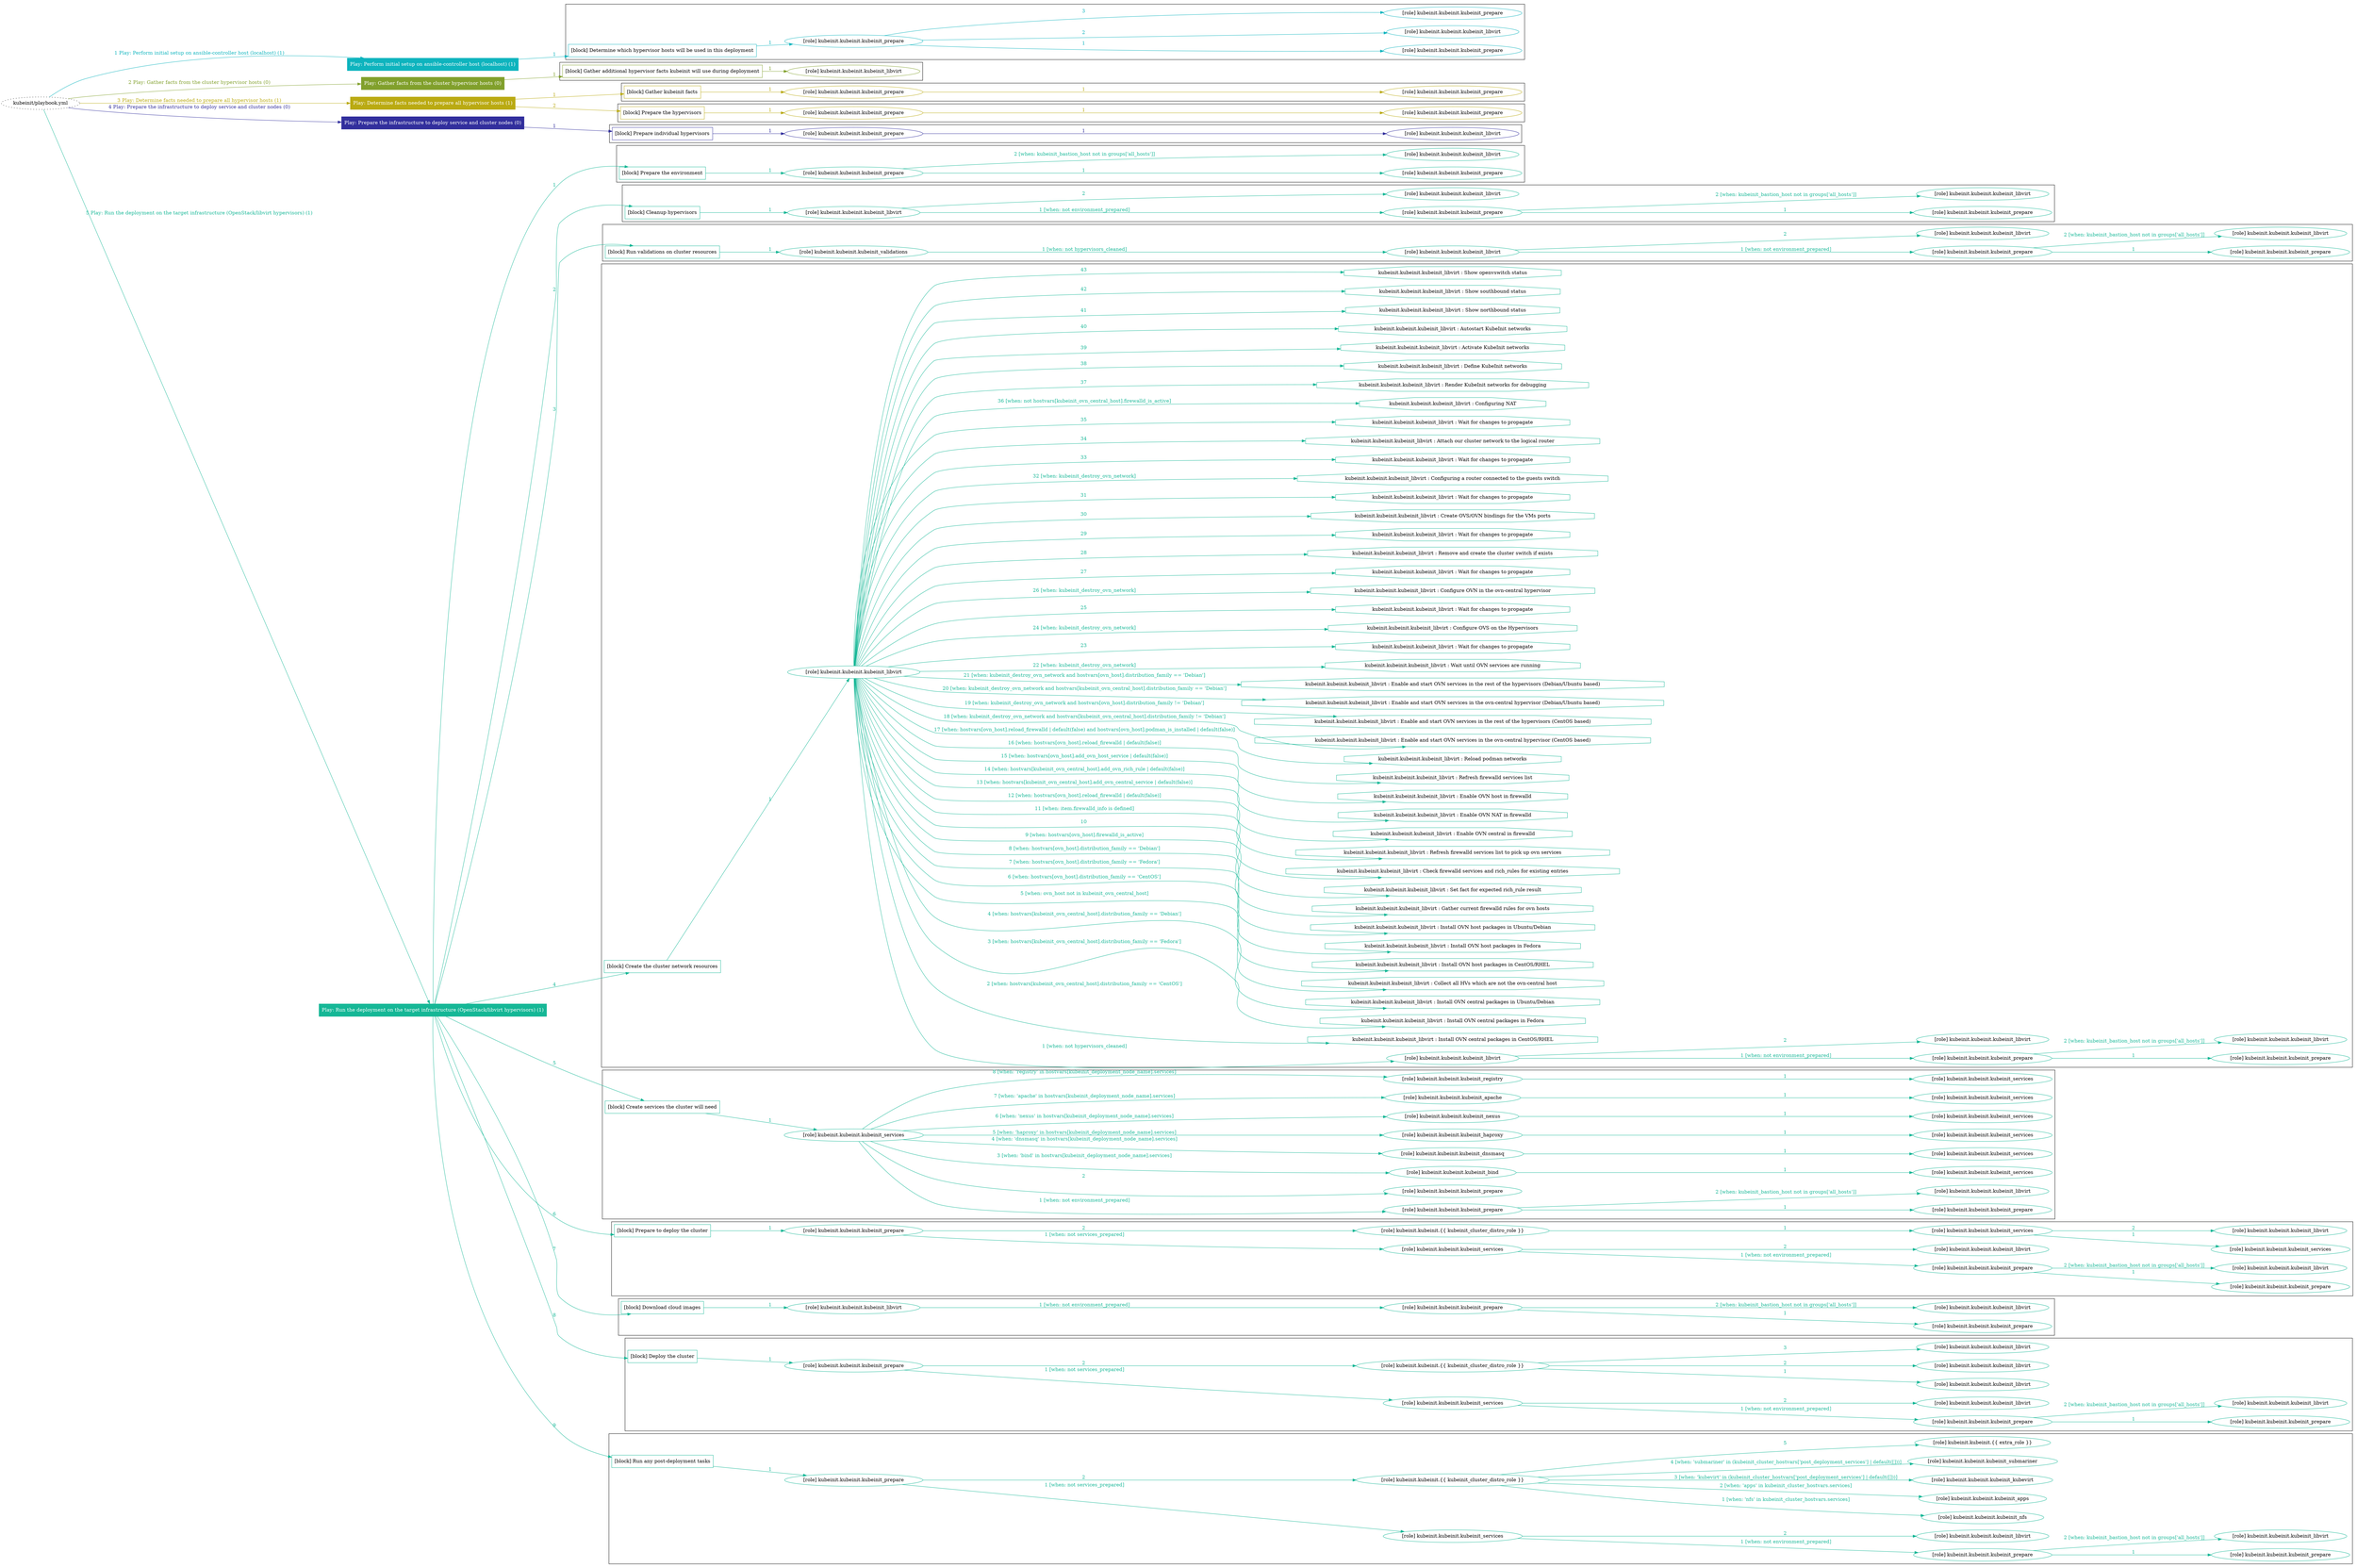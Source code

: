 digraph {
	graph [concentrate=true ordering=in rankdir=LR ratio=fill]
	edge [esep=5 sep=10]
	"kubeinit/playbook.yml" [URL="/home/runner/work/kubeinit/kubeinit/kubeinit/playbook.yml" id=playbook_784567f2 style=dotted]
	"kubeinit/playbook.yml" -> play_63ec4cf8 [label="1 Play: Perform initial setup on ansible-controller host (localhost) (1)" color="#0eb4be" fontcolor="#0eb4be" id=edge_playbook_784567f2_play_63ec4cf8 labeltooltip="1 Play: Perform initial setup on ansible-controller host (localhost) (1)" tooltip="1 Play: Perform initial setup on ansible-controller host (localhost) (1)"]
	subgraph "Play: Perform initial setup on ansible-controller host (localhost) (1)" {
		play_63ec4cf8 [label="Play: Perform initial setup on ansible-controller host (localhost) (1)" URL="/home/runner/work/kubeinit/kubeinit/kubeinit/playbook.yml" color="#0eb4be" fontcolor="#ffffff" id=play_63ec4cf8 shape=box style=filled tooltip=localhost]
		play_63ec4cf8 -> block_787b6606 [label=1 color="#0eb4be" fontcolor="#0eb4be" id=edge_1_play_63ec4cf8_block_787b6606 labeltooltip=1 tooltip=1]
		subgraph cluster_block_787b6606 {
			block_787b6606 [label="[block] Determine which hypervisor hosts will be used in this deployment" URL="/home/runner/work/kubeinit/kubeinit/kubeinit/playbook.yml" color="#0eb4be" id=block_787b6606 labeltooltip="Determine which hypervisor hosts will be used in this deployment" shape=box tooltip="Determine which hypervisor hosts will be used in this deployment"]
			block_787b6606 -> role_ca3d4643 [label="1 " color="#0eb4be" fontcolor="#0eb4be" id=edge_1_block_787b6606_role_ca3d4643 labeltooltip="1 " tooltip="1 "]
			subgraph "kubeinit.kubeinit.kubeinit_prepare" {
				role_ca3d4643 [label="[role] kubeinit.kubeinit.kubeinit_prepare" URL="/home/runner/work/kubeinit/kubeinit/kubeinit/playbook.yml" color="#0eb4be" id=role_ca3d4643 tooltip="kubeinit.kubeinit.kubeinit_prepare"]
				role_ca3d4643 -> role_8c0614d4 [label="1 " color="#0eb4be" fontcolor="#0eb4be" id=edge_1_role_ca3d4643_role_8c0614d4 labeltooltip="1 " tooltip="1 "]
				subgraph "kubeinit.kubeinit.kubeinit_prepare" {
					role_8c0614d4 [label="[role] kubeinit.kubeinit.kubeinit_prepare" URL="/home/runner/.ansible/collections/ansible_collections/kubeinit/kubeinit/roles/kubeinit_prepare/tasks/build_hypervisors_group.yml" color="#0eb4be" id=role_8c0614d4 tooltip="kubeinit.kubeinit.kubeinit_prepare"]
				}
				role_ca3d4643 -> role_75f15413 [label="2 " color="#0eb4be" fontcolor="#0eb4be" id=edge_2_role_ca3d4643_role_75f15413 labeltooltip="2 " tooltip="2 "]
				subgraph "kubeinit.kubeinit.kubeinit_libvirt" {
					role_75f15413 [label="[role] kubeinit.kubeinit.kubeinit_libvirt" URL="/home/runner/.ansible/collections/ansible_collections/kubeinit/kubeinit/roles/kubeinit_prepare/tasks/build_hypervisors_group.yml" color="#0eb4be" id=role_75f15413 tooltip="kubeinit.kubeinit.kubeinit_libvirt"]
				}
				role_ca3d4643 -> role_a3247357 [label="3 " color="#0eb4be" fontcolor="#0eb4be" id=edge_3_role_ca3d4643_role_a3247357 labeltooltip="3 " tooltip="3 "]
				subgraph "kubeinit.kubeinit.kubeinit_prepare" {
					role_a3247357 [label="[role] kubeinit.kubeinit.kubeinit_prepare" URL="/home/runner/.ansible/collections/ansible_collections/kubeinit/kubeinit/roles/kubeinit_prepare/tasks/build_hypervisors_group.yml" color="#0eb4be" id=role_a3247357 tooltip="kubeinit.kubeinit.kubeinit_prepare"]
				}
			}
		}
	}
	"kubeinit/playbook.yml" -> play_35dd0eed [label="2 Play: Gather facts from the cluster hypervisor hosts (0)" color="#81a02c" fontcolor="#81a02c" id=edge_playbook_784567f2_play_35dd0eed labeltooltip="2 Play: Gather facts from the cluster hypervisor hosts (0)" tooltip="2 Play: Gather facts from the cluster hypervisor hosts (0)"]
	subgraph "Play: Gather facts from the cluster hypervisor hosts (0)" {
		play_35dd0eed [label="Play: Gather facts from the cluster hypervisor hosts (0)" URL="/home/runner/work/kubeinit/kubeinit/kubeinit/playbook.yml" color="#81a02c" fontcolor="#ffffff" id=play_35dd0eed shape=box style=filled tooltip="Play: Gather facts from the cluster hypervisor hosts (0)"]
		play_35dd0eed -> block_e1699138 [label=1 color="#81a02c" fontcolor="#81a02c" id=edge_1_play_35dd0eed_block_e1699138 labeltooltip=1 tooltip=1]
		subgraph cluster_block_e1699138 {
			block_e1699138 [label="[block] Gather additional hypervisor facts kubeinit will use during deployment" URL="/home/runner/work/kubeinit/kubeinit/kubeinit/playbook.yml" color="#81a02c" id=block_e1699138 labeltooltip="Gather additional hypervisor facts kubeinit will use during deployment" shape=box tooltip="Gather additional hypervisor facts kubeinit will use during deployment"]
			block_e1699138 -> role_44cd1982 [label="1 " color="#81a02c" fontcolor="#81a02c" id=edge_1_block_e1699138_role_44cd1982 labeltooltip="1 " tooltip="1 "]
			subgraph "kubeinit.kubeinit.kubeinit_libvirt" {
				role_44cd1982 [label="[role] kubeinit.kubeinit.kubeinit_libvirt" URL="/home/runner/work/kubeinit/kubeinit/kubeinit/playbook.yml" color="#81a02c" id=role_44cd1982 tooltip="kubeinit.kubeinit.kubeinit_libvirt"]
			}
		}
	}
	"kubeinit/playbook.yml" -> play_b3bbf705 [label="3 Play: Determine facts needed to prepare all hypervisor hosts (1)" color="#baaa12" fontcolor="#baaa12" id=edge_playbook_784567f2_play_b3bbf705 labeltooltip="3 Play: Determine facts needed to prepare all hypervisor hosts (1)" tooltip="3 Play: Determine facts needed to prepare all hypervisor hosts (1)"]
	subgraph "Play: Determine facts needed to prepare all hypervisor hosts (1)" {
		play_b3bbf705 [label="Play: Determine facts needed to prepare all hypervisor hosts (1)" URL="/home/runner/work/kubeinit/kubeinit/kubeinit/playbook.yml" color="#baaa12" fontcolor="#ffffff" id=play_b3bbf705 shape=box style=filled tooltip=localhost]
		play_b3bbf705 -> block_41b50861 [label=1 color="#baaa12" fontcolor="#baaa12" id=edge_1_play_b3bbf705_block_41b50861 labeltooltip=1 tooltip=1]
		subgraph cluster_block_41b50861 {
			block_41b50861 [label="[block] Gather kubeinit facts" URL="/home/runner/work/kubeinit/kubeinit/kubeinit/playbook.yml" color="#baaa12" id=block_41b50861 labeltooltip="Gather kubeinit facts" shape=box tooltip="Gather kubeinit facts"]
			block_41b50861 -> role_ac673498 [label="1 " color="#baaa12" fontcolor="#baaa12" id=edge_1_block_41b50861_role_ac673498 labeltooltip="1 " tooltip="1 "]
			subgraph "kubeinit.kubeinit.kubeinit_prepare" {
				role_ac673498 [label="[role] kubeinit.kubeinit.kubeinit_prepare" URL="/home/runner/work/kubeinit/kubeinit/kubeinit/playbook.yml" color="#baaa12" id=role_ac673498 tooltip="kubeinit.kubeinit.kubeinit_prepare"]
				role_ac673498 -> role_cf4f7e4f [label="1 " color="#baaa12" fontcolor="#baaa12" id=edge_1_role_ac673498_role_cf4f7e4f labeltooltip="1 " tooltip="1 "]
				subgraph "kubeinit.kubeinit.kubeinit_prepare" {
					role_cf4f7e4f [label="[role] kubeinit.kubeinit.kubeinit_prepare" URL="/home/runner/.ansible/collections/ansible_collections/kubeinit/kubeinit/roles/kubeinit_prepare/tasks/gather_kubeinit_facts.yml" color="#baaa12" id=role_cf4f7e4f tooltip="kubeinit.kubeinit.kubeinit_prepare"]
				}
			}
		}
		play_b3bbf705 -> block_54a189d2 [label=2 color="#baaa12" fontcolor="#baaa12" id=edge_2_play_b3bbf705_block_54a189d2 labeltooltip=2 tooltip=2]
		subgraph cluster_block_54a189d2 {
			block_54a189d2 [label="[block] Prepare the hypervisors" URL="/home/runner/work/kubeinit/kubeinit/kubeinit/playbook.yml" color="#baaa12" id=block_54a189d2 labeltooltip="Prepare the hypervisors" shape=box tooltip="Prepare the hypervisors"]
			block_54a189d2 -> role_c4f95160 [label="1 " color="#baaa12" fontcolor="#baaa12" id=edge_1_block_54a189d2_role_c4f95160 labeltooltip="1 " tooltip="1 "]
			subgraph "kubeinit.kubeinit.kubeinit_prepare" {
				role_c4f95160 [label="[role] kubeinit.kubeinit.kubeinit_prepare" URL="/home/runner/work/kubeinit/kubeinit/kubeinit/playbook.yml" color="#baaa12" id=role_c4f95160 tooltip="kubeinit.kubeinit.kubeinit_prepare"]
				role_c4f95160 -> role_ddbee3e8 [label="1 " color="#baaa12" fontcolor="#baaa12" id=edge_1_role_c4f95160_role_ddbee3e8 labeltooltip="1 " tooltip="1 "]
				subgraph "kubeinit.kubeinit.kubeinit_prepare" {
					role_ddbee3e8 [label="[role] kubeinit.kubeinit.kubeinit_prepare" URL="/home/runner/.ansible/collections/ansible_collections/kubeinit/kubeinit/roles/kubeinit_prepare/tasks/gather_kubeinit_facts.yml" color="#baaa12" id=role_ddbee3e8 tooltip="kubeinit.kubeinit.kubeinit_prepare"]
				}
			}
		}
	}
	"kubeinit/playbook.yml" -> play_882f71d2 [label="4 Play: Prepare the infrastructure to deploy service and cluster nodes (0)" color="#322f9d" fontcolor="#322f9d" id=edge_playbook_784567f2_play_882f71d2 labeltooltip="4 Play: Prepare the infrastructure to deploy service and cluster nodes (0)" tooltip="4 Play: Prepare the infrastructure to deploy service and cluster nodes (0)"]
	subgraph "Play: Prepare the infrastructure to deploy service and cluster nodes (0)" {
		play_882f71d2 [label="Play: Prepare the infrastructure to deploy service and cluster nodes (0)" URL="/home/runner/work/kubeinit/kubeinit/kubeinit/playbook.yml" color="#322f9d" fontcolor="#ffffff" id=play_882f71d2 shape=box style=filled tooltip="Play: Prepare the infrastructure to deploy service and cluster nodes (0)"]
		play_882f71d2 -> block_70322ea2 [label=1 color="#322f9d" fontcolor="#322f9d" id=edge_1_play_882f71d2_block_70322ea2 labeltooltip=1 tooltip=1]
		subgraph cluster_block_70322ea2 {
			block_70322ea2 [label="[block] Prepare individual hypervisors" URL="/home/runner/work/kubeinit/kubeinit/kubeinit/playbook.yml" color="#322f9d" id=block_70322ea2 labeltooltip="Prepare individual hypervisors" shape=box tooltip="Prepare individual hypervisors"]
			block_70322ea2 -> role_310df16b [label="1 " color="#322f9d" fontcolor="#322f9d" id=edge_1_block_70322ea2_role_310df16b labeltooltip="1 " tooltip="1 "]
			subgraph "kubeinit.kubeinit.kubeinit_prepare" {
				role_310df16b [label="[role] kubeinit.kubeinit.kubeinit_prepare" URL="/home/runner/work/kubeinit/kubeinit/kubeinit/playbook.yml" color="#322f9d" id=role_310df16b tooltip="kubeinit.kubeinit.kubeinit_prepare"]
				role_310df16b -> role_efbfb517 [label="1 " color="#322f9d" fontcolor="#322f9d" id=edge_1_role_310df16b_role_efbfb517 labeltooltip="1 " tooltip="1 "]
				subgraph "kubeinit.kubeinit.kubeinit_libvirt" {
					role_efbfb517 [label="[role] kubeinit.kubeinit.kubeinit_libvirt" URL="/home/runner/.ansible/collections/ansible_collections/kubeinit/kubeinit/roles/kubeinit_prepare/tasks/prepare_hypervisor.yml" color="#322f9d" id=role_efbfb517 tooltip="kubeinit.kubeinit.kubeinit_libvirt"]
				}
			}
		}
	}
	"kubeinit/playbook.yml" -> play_935e8f13 [label="5 Play: Run the deployment on the target infrastructure (OpenStack/libvirt hypervisors) (1)" color="#15b796" fontcolor="#15b796" id=edge_playbook_784567f2_play_935e8f13 labeltooltip="5 Play: Run the deployment on the target infrastructure (OpenStack/libvirt hypervisors) (1)" tooltip="5 Play: Run the deployment on the target infrastructure (OpenStack/libvirt hypervisors) (1)"]
	subgraph "Play: Run the deployment on the target infrastructure (OpenStack/libvirt hypervisors) (1)" {
		play_935e8f13 [label="Play: Run the deployment on the target infrastructure (OpenStack/libvirt hypervisors) (1)" URL="/home/runner/work/kubeinit/kubeinit/kubeinit/playbook.yml" color="#15b796" fontcolor="#ffffff" id=play_935e8f13 shape=box style=filled tooltip=localhost]
		play_935e8f13 -> block_5fcd8e3d [label=1 color="#15b796" fontcolor="#15b796" id=edge_1_play_935e8f13_block_5fcd8e3d labeltooltip=1 tooltip=1]
		subgraph cluster_block_5fcd8e3d {
			block_5fcd8e3d [label="[block] Prepare the environment" URL="/home/runner/work/kubeinit/kubeinit/kubeinit/playbook.yml" color="#15b796" id=block_5fcd8e3d labeltooltip="Prepare the environment" shape=box tooltip="Prepare the environment"]
			block_5fcd8e3d -> role_ffe824ab [label="1 " color="#15b796" fontcolor="#15b796" id=edge_1_block_5fcd8e3d_role_ffe824ab labeltooltip="1 " tooltip="1 "]
			subgraph "kubeinit.kubeinit.kubeinit_prepare" {
				role_ffe824ab [label="[role] kubeinit.kubeinit.kubeinit_prepare" URL="/home/runner/work/kubeinit/kubeinit/kubeinit/playbook.yml" color="#15b796" id=role_ffe824ab tooltip="kubeinit.kubeinit.kubeinit_prepare"]
				role_ffe824ab -> role_53e6cfc3 [label="1 " color="#15b796" fontcolor="#15b796" id=edge_1_role_ffe824ab_role_53e6cfc3 labeltooltip="1 " tooltip="1 "]
				subgraph "kubeinit.kubeinit.kubeinit_prepare" {
					role_53e6cfc3 [label="[role] kubeinit.kubeinit.kubeinit_prepare" URL="/home/runner/.ansible/collections/ansible_collections/kubeinit/kubeinit/roles/kubeinit_prepare/tasks/gather_kubeinit_facts.yml" color="#15b796" id=role_53e6cfc3 tooltip="kubeinit.kubeinit.kubeinit_prepare"]
				}
				role_ffe824ab -> role_35e87fcb [label="2 [when: kubeinit_bastion_host not in groups['all_hosts']]" color="#15b796" fontcolor="#15b796" id=edge_2_role_ffe824ab_role_35e87fcb labeltooltip="2 [when: kubeinit_bastion_host not in groups['all_hosts']]" tooltip="2 [when: kubeinit_bastion_host not in groups['all_hosts']]"]
				subgraph "kubeinit.kubeinit.kubeinit_libvirt" {
					role_35e87fcb [label="[role] kubeinit.kubeinit.kubeinit_libvirt" URL="/home/runner/.ansible/collections/ansible_collections/kubeinit/kubeinit/roles/kubeinit_prepare/tasks/main.yml" color="#15b796" id=role_35e87fcb tooltip="kubeinit.kubeinit.kubeinit_libvirt"]
				}
			}
		}
		play_935e8f13 -> block_0ee3bb3e [label=2 color="#15b796" fontcolor="#15b796" id=edge_2_play_935e8f13_block_0ee3bb3e labeltooltip=2 tooltip=2]
		subgraph cluster_block_0ee3bb3e {
			block_0ee3bb3e [label="[block] Cleanup hypervisors" URL="/home/runner/work/kubeinit/kubeinit/kubeinit/playbook.yml" color="#15b796" id=block_0ee3bb3e labeltooltip="Cleanup hypervisors" shape=box tooltip="Cleanup hypervisors"]
			block_0ee3bb3e -> role_65ecb050 [label="1 " color="#15b796" fontcolor="#15b796" id=edge_1_block_0ee3bb3e_role_65ecb050 labeltooltip="1 " tooltip="1 "]
			subgraph "kubeinit.kubeinit.kubeinit_libvirt" {
				role_65ecb050 [label="[role] kubeinit.kubeinit.kubeinit_libvirt" URL="/home/runner/work/kubeinit/kubeinit/kubeinit/playbook.yml" color="#15b796" id=role_65ecb050 tooltip="kubeinit.kubeinit.kubeinit_libvirt"]
				role_65ecb050 -> role_4194d062 [label="1 [when: not environment_prepared]" color="#15b796" fontcolor="#15b796" id=edge_1_role_65ecb050_role_4194d062 labeltooltip="1 [when: not environment_prepared]" tooltip="1 [when: not environment_prepared]"]
				subgraph "kubeinit.kubeinit.kubeinit_prepare" {
					role_4194d062 [label="[role] kubeinit.kubeinit.kubeinit_prepare" URL="/home/runner/.ansible/collections/ansible_collections/kubeinit/kubeinit/roles/kubeinit_libvirt/tasks/cleanup_hypervisors.yml" color="#15b796" id=role_4194d062 tooltip="kubeinit.kubeinit.kubeinit_prepare"]
					role_4194d062 -> role_6d6ab96e [label="1 " color="#15b796" fontcolor="#15b796" id=edge_1_role_4194d062_role_6d6ab96e labeltooltip="1 " tooltip="1 "]
					subgraph "kubeinit.kubeinit.kubeinit_prepare" {
						role_6d6ab96e [label="[role] kubeinit.kubeinit.kubeinit_prepare" URL="/home/runner/.ansible/collections/ansible_collections/kubeinit/kubeinit/roles/kubeinit_prepare/tasks/gather_kubeinit_facts.yml" color="#15b796" id=role_6d6ab96e tooltip="kubeinit.kubeinit.kubeinit_prepare"]
					}
					role_4194d062 -> role_e26a0a4d [label="2 [when: kubeinit_bastion_host not in groups['all_hosts']]" color="#15b796" fontcolor="#15b796" id=edge_2_role_4194d062_role_e26a0a4d labeltooltip="2 [when: kubeinit_bastion_host not in groups['all_hosts']]" tooltip="2 [when: kubeinit_bastion_host not in groups['all_hosts']]"]
					subgraph "kubeinit.kubeinit.kubeinit_libvirt" {
						role_e26a0a4d [label="[role] kubeinit.kubeinit.kubeinit_libvirt" URL="/home/runner/.ansible/collections/ansible_collections/kubeinit/kubeinit/roles/kubeinit_prepare/tasks/main.yml" color="#15b796" id=role_e26a0a4d tooltip="kubeinit.kubeinit.kubeinit_libvirt"]
					}
				}
				role_65ecb050 -> role_e834d4bc [label="2 " color="#15b796" fontcolor="#15b796" id=edge_2_role_65ecb050_role_e834d4bc labeltooltip="2 " tooltip="2 "]
				subgraph "kubeinit.kubeinit.kubeinit_libvirt" {
					role_e834d4bc [label="[role] kubeinit.kubeinit.kubeinit_libvirt" URL="/home/runner/.ansible/collections/ansible_collections/kubeinit/kubeinit/roles/kubeinit_libvirt/tasks/cleanup_hypervisors.yml" color="#15b796" id=role_e834d4bc tooltip="kubeinit.kubeinit.kubeinit_libvirt"]
				}
			}
		}
		play_935e8f13 -> block_5d3411d3 [label=3 color="#15b796" fontcolor="#15b796" id=edge_3_play_935e8f13_block_5d3411d3 labeltooltip=3 tooltip=3]
		subgraph cluster_block_5d3411d3 {
			block_5d3411d3 [label="[block] Run validations on cluster resources" URL="/home/runner/work/kubeinit/kubeinit/kubeinit/playbook.yml" color="#15b796" id=block_5d3411d3 labeltooltip="Run validations on cluster resources" shape=box tooltip="Run validations on cluster resources"]
			block_5d3411d3 -> role_8894e714 [label="1 " color="#15b796" fontcolor="#15b796" id=edge_1_block_5d3411d3_role_8894e714 labeltooltip="1 " tooltip="1 "]
			subgraph "kubeinit.kubeinit.kubeinit_validations" {
				role_8894e714 [label="[role] kubeinit.kubeinit.kubeinit_validations" URL="/home/runner/work/kubeinit/kubeinit/kubeinit/playbook.yml" color="#15b796" id=role_8894e714 tooltip="kubeinit.kubeinit.kubeinit_validations"]
				role_8894e714 -> role_7c4755a4 [label="1 [when: not hypervisors_cleaned]" color="#15b796" fontcolor="#15b796" id=edge_1_role_8894e714_role_7c4755a4 labeltooltip="1 [when: not hypervisors_cleaned]" tooltip="1 [when: not hypervisors_cleaned]"]
				subgraph "kubeinit.kubeinit.kubeinit_libvirt" {
					role_7c4755a4 [label="[role] kubeinit.kubeinit.kubeinit_libvirt" URL="/home/runner/.ansible/collections/ansible_collections/kubeinit/kubeinit/roles/kubeinit_validations/tasks/main.yml" color="#15b796" id=role_7c4755a4 tooltip="kubeinit.kubeinit.kubeinit_libvirt"]
					role_7c4755a4 -> role_30c70db5 [label="1 [when: not environment_prepared]" color="#15b796" fontcolor="#15b796" id=edge_1_role_7c4755a4_role_30c70db5 labeltooltip="1 [when: not environment_prepared]" tooltip="1 [when: not environment_prepared]"]
					subgraph "kubeinit.kubeinit.kubeinit_prepare" {
						role_30c70db5 [label="[role] kubeinit.kubeinit.kubeinit_prepare" URL="/home/runner/.ansible/collections/ansible_collections/kubeinit/kubeinit/roles/kubeinit_libvirt/tasks/cleanup_hypervisors.yml" color="#15b796" id=role_30c70db5 tooltip="kubeinit.kubeinit.kubeinit_prepare"]
						role_30c70db5 -> role_4a680516 [label="1 " color="#15b796" fontcolor="#15b796" id=edge_1_role_30c70db5_role_4a680516 labeltooltip="1 " tooltip="1 "]
						subgraph "kubeinit.kubeinit.kubeinit_prepare" {
							role_4a680516 [label="[role] kubeinit.kubeinit.kubeinit_prepare" URL="/home/runner/.ansible/collections/ansible_collections/kubeinit/kubeinit/roles/kubeinit_prepare/tasks/gather_kubeinit_facts.yml" color="#15b796" id=role_4a680516 tooltip="kubeinit.kubeinit.kubeinit_prepare"]
						}
						role_30c70db5 -> role_93835600 [label="2 [when: kubeinit_bastion_host not in groups['all_hosts']]" color="#15b796" fontcolor="#15b796" id=edge_2_role_30c70db5_role_93835600 labeltooltip="2 [when: kubeinit_bastion_host not in groups['all_hosts']]" tooltip="2 [when: kubeinit_bastion_host not in groups['all_hosts']]"]
						subgraph "kubeinit.kubeinit.kubeinit_libvirt" {
							role_93835600 [label="[role] kubeinit.kubeinit.kubeinit_libvirt" URL="/home/runner/.ansible/collections/ansible_collections/kubeinit/kubeinit/roles/kubeinit_prepare/tasks/main.yml" color="#15b796" id=role_93835600 tooltip="kubeinit.kubeinit.kubeinit_libvirt"]
						}
					}
					role_7c4755a4 -> role_5d626684 [label="2 " color="#15b796" fontcolor="#15b796" id=edge_2_role_7c4755a4_role_5d626684 labeltooltip="2 " tooltip="2 "]
					subgraph "kubeinit.kubeinit.kubeinit_libvirt" {
						role_5d626684 [label="[role] kubeinit.kubeinit.kubeinit_libvirt" URL="/home/runner/.ansible/collections/ansible_collections/kubeinit/kubeinit/roles/kubeinit_libvirt/tasks/cleanup_hypervisors.yml" color="#15b796" id=role_5d626684 tooltip="kubeinit.kubeinit.kubeinit_libvirt"]
					}
				}
			}
		}
		play_935e8f13 -> block_3e9fe540 [label=4 color="#15b796" fontcolor="#15b796" id=edge_4_play_935e8f13_block_3e9fe540 labeltooltip=4 tooltip=4]
		subgraph cluster_block_3e9fe540 {
			block_3e9fe540 [label="[block] Create the cluster network resources" URL="/home/runner/work/kubeinit/kubeinit/kubeinit/playbook.yml" color="#15b796" id=block_3e9fe540 labeltooltip="Create the cluster network resources" shape=box tooltip="Create the cluster network resources"]
			block_3e9fe540 -> role_da08c784 [label="1 " color="#15b796" fontcolor="#15b796" id=edge_1_block_3e9fe540_role_da08c784 labeltooltip="1 " tooltip="1 "]
			subgraph "kubeinit.kubeinit.kubeinit_libvirt" {
				role_da08c784 [label="[role] kubeinit.kubeinit.kubeinit_libvirt" URL="/home/runner/work/kubeinit/kubeinit/kubeinit/playbook.yml" color="#15b796" id=role_da08c784 tooltip="kubeinit.kubeinit.kubeinit_libvirt"]
				role_da08c784 -> role_81217671 [label="1 [when: not hypervisors_cleaned]" color="#15b796" fontcolor="#15b796" id=edge_1_role_da08c784_role_81217671 labeltooltip="1 [when: not hypervisors_cleaned]" tooltip="1 [when: not hypervisors_cleaned]"]
				subgraph "kubeinit.kubeinit.kubeinit_libvirt" {
					role_81217671 [label="[role] kubeinit.kubeinit.kubeinit_libvirt" URL="/home/runner/.ansible/collections/ansible_collections/kubeinit/kubeinit/roles/kubeinit_libvirt/tasks/create_network.yml" color="#15b796" id=role_81217671 tooltip="kubeinit.kubeinit.kubeinit_libvirt"]
					role_81217671 -> role_08b912c2 [label="1 [when: not environment_prepared]" color="#15b796" fontcolor="#15b796" id=edge_1_role_81217671_role_08b912c2 labeltooltip="1 [when: not environment_prepared]" tooltip="1 [when: not environment_prepared]"]
					subgraph "kubeinit.kubeinit.kubeinit_prepare" {
						role_08b912c2 [label="[role] kubeinit.kubeinit.kubeinit_prepare" URL="/home/runner/.ansible/collections/ansible_collections/kubeinit/kubeinit/roles/kubeinit_libvirt/tasks/cleanup_hypervisors.yml" color="#15b796" id=role_08b912c2 tooltip="kubeinit.kubeinit.kubeinit_prepare"]
						role_08b912c2 -> role_8b020611 [label="1 " color="#15b796" fontcolor="#15b796" id=edge_1_role_08b912c2_role_8b020611 labeltooltip="1 " tooltip="1 "]
						subgraph "kubeinit.kubeinit.kubeinit_prepare" {
							role_8b020611 [label="[role] kubeinit.kubeinit.kubeinit_prepare" URL="/home/runner/.ansible/collections/ansible_collections/kubeinit/kubeinit/roles/kubeinit_prepare/tasks/gather_kubeinit_facts.yml" color="#15b796" id=role_8b020611 tooltip="kubeinit.kubeinit.kubeinit_prepare"]
						}
						role_08b912c2 -> role_d4a88155 [label="2 [when: kubeinit_bastion_host not in groups['all_hosts']]" color="#15b796" fontcolor="#15b796" id=edge_2_role_08b912c2_role_d4a88155 labeltooltip="2 [when: kubeinit_bastion_host not in groups['all_hosts']]" tooltip="2 [when: kubeinit_bastion_host not in groups['all_hosts']]"]
						subgraph "kubeinit.kubeinit.kubeinit_libvirt" {
							role_d4a88155 [label="[role] kubeinit.kubeinit.kubeinit_libvirt" URL="/home/runner/.ansible/collections/ansible_collections/kubeinit/kubeinit/roles/kubeinit_prepare/tasks/main.yml" color="#15b796" id=role_d4a88155 tooltip="kubeinit.kubeinit.kubeinit_libvirt"]
						}
					}
					role_81217671 -> role_0a752c13 [label="2 " color="#15b796" fontcolor="#15b796" id=edge_2_role_81217671_role_0a752c13 labeltooltip="2 " tooltip="2 "]
					subgraph "kubeinit.kubeinit.kubeinit_libvirt" {
						role_0a752c13 [label="[role] kubeinit.kubeinit.kubeinit_libvirt" URL="/home/runner/.ansible/collections/ansible_collections/kubeinit/kubeinit/roles/kubeinit_libvirt/tasks/cleanup_hypervisors.yml" color="#15b796" id=role_0a752c13 tooltip="kubeinit.kubeinit.kubeinit_libvirt"]
					}
				}
				task_18324cb0 [label="kubeinit.kubeinit.kubeinit_libvirt : Install OVN central packages in CentOS/RHEL" URL="/home/runner/.ansible/collections/ansible_collections/kubeinit/kubeinit/roles/kubeinit_libvirt/tasks/create_network.yml" color="#15b796" id=task_18324cb0 shape=octagon tooltip="kubeinit.kubeinit.kubeinit_libvirt : Install OVN central packages in CentOS/RHEL"]
				role_da08c784 -> task_18324cb0 [label="2 [when: hostvars[kubeinit_ovn_central_host].distribution_family == 'CentOS']" color="#15b796" fontcolor="#15b796" id=edge_2_role_da08c784_task_18324cb0 labeltooltip="2 [when: hostvars[kubeinit_ovn_central_host].distribution_family == 'CentOS']" tooltip="2 [when: hostvars[kubeinit_ovn_central_host].distribution_family == 'CentOS']"]
				task_e327a7f9 [label="kubeinit.kubeinit.kubeinit_libvirt : Install OVN central packages in Fedora" URL="/home/runner/.ansible/collections/ansible_collections/kubeinit/kubeinit/roles/kubeinit_libvirt/tasks/create_network.yml" color="#15b796" id=task_e327a7f9 shape=octagon tooltip="kubeinit.kubeinit.kubeinit_libvirt : Install OVN central packages in Fedora"]
				role_da08c784 -> task_e327a7f9 [label="3 [when: hostvars[kubeinit_ovn_central_host].distribution_family == 'Fedora']" color="#15b796" fontcolor="#15b796" id=edge_3_role_da08c784_task_e327a7f9 labeltooltip="3 [when: hostvars[kubeinit_ovn_central_host].distribution_family == 'Fedora']" tooltip="3 [when: hostvars[kubeinit_ovn_central_host].distribution_family == 'Fedora']"]
				task_38269468 [label="kubeinit.kubeinit.kubeinit_libvirt : Install OVN central packages in Ubuntu/Debian" URL="/home/runner/.ansible/collections/ansible_collections/kubeinit/kubeinit/roles/kubeinit_libvirt/tasks/create_network.yml" color="#15b796" id=task_38269468 shape=octagon tooltip="kubeinit.kubeinit.kubeinit_libvirt : Install OVN central packages in Ubuntu/Debian"]
				role_da08c784 -> task_38269468 [label="4 [when: hostvars[kubeinit_ovn_central_host].distribution_family == 'Debian']" color="#15b796" fontcolor="#15b796" id=edge_4_role_da08c784_task_38269468 labeltooltip="4 [when: hostvars[kubeinit_ovn_central_host].distribution_family == 'Debian']" tooltip="4 [when: hostvars[kubeinit_ovn_central_host].distribution_family == 'Debian']"]
				task_cc2e2a6f [label="kubeinit.kubeinit.kubeinit_libvirt : Collect all HVs which are not the ovn-central host" URL="/home/runner/.ansible/collections/ansible_collections/kubeinit/kubeinit/roles/kubeinit_libvirt/tasks/create_network.yml" color="#15b796" id=task_cc2e2a6f shape=octagon tooltip="kubeinit.kubeinit.kubeinit_libvirt : Collect all HVs which are not the ovn-central host"]
				role_da08c784 -> task_cc2e2a6f [label="5 [when: ovn_host not in kubeinit_ovn_central_host]" color="#15b796" fontcolor="#15b796" id=edge_5_role_da08c784_task_cc2e2a6f labeltooltip="5 [when: ovn_host not in kubeinit_ovn_central_host]" tooltip="5 [when: ovn_host not in kubeinit_ovn_central_host]"]
				task_0d21e6a9 [label="kubeinit.kubeinit.kubeinit_libvirt : Install OVN host packages in CentOS/RHEL" URL="/home/runner/.ansible/collections/ansible_collections/kubeinit/kubeinit/roles/kubeinit_libvirt/tasks/create_network.yml" color="#15b796" id=task_0d21e6a9 shape=octagon tooltip="kubeinit.kubeinit.kubeinit_libvirt : Install OVN host packages in CentOS/RHEL"]
				role_da08c784 -> task_0d21e6a9 [label="6 [when: hostvars[ovn_host].distribution_family == 'CentOS']" color="#15b796" fontcolor="#15b796" id=edge_6_role_da08c784_task_0d21e6a9 labeltooltip="6 [when: hostvars[ovn_host].distribution_family == 'CentOS']" tooltip="6 [when: hostvars[ovn_host].distribution_family == 'CentOS']"]
				task_538afaab [label="kubeinit.kubeinit.kubeinit_libvirt : Install OVN host packages in Fedora" URL="/home/runner/.ansible/collections/ansible_collections/kubeinit/kubeinit/roles/kubeinit_libvirt/tasks/create_network.yml" color="#15b796" id=task_538afaab shape=octagon tooltip="kubeinit.kubeinit.kubeinit_libvirt : Install OVN host packages in Fedora"]
				role_da08c784 -> task_538afaab [label="7 [when: hostvars[ovn_host].distribution_family == 'Fedora']" color="#15b796" fontcolor="#15b796" id=edge_7_role_da08c784_task_538afaab labeltooltip="7 [when: hostvars[ovn_host].distribution_family == 'Fedora']" tooltip="7 [when: hostvars[ovn_host].distribution_family == 'Fedora']"]
				task_86417071 [label="kubeinit.kubeinit.kubeinit_libvirt : Install OVN host packages in Ubuntu/Debian" URL="/home/runner/.ansible/collections/ansible_collections/kubeinit/kubeinit/roles/kubeinit_libvirt/tasks/create_network.yml" color="#15b796" id=task_86417071 shape=octagon tooltip="kubeinit.kubeinit.kubeinit_libvirt : Install OVN host packages in Ubuntu/Debian"]
				role_da08c784 -> task_86417071 [label="8 [when: hostvars[ovn_host].distribution_family == 'Debian']" color="#15b796" fontcolor="#15b796" id=edge_8_role_da08c784_task_86417071 labeltooltip="8 [when: hostvars[ovn_host].distribution_family == 'Debian']" tooltip="8 [when: hostvars[ovn_host].distribution_family == 'Debian']"]
				task_f14a758a [label="kubeinit.kubeinit.kubeinit_libvirt : Gather current firewalld rules for ovn hosts" URL="/home/runner/.ansible/collections/ansible_collections/kubeinit/kubeinit/roles/kubeinit_libvirt/tasks/create_network.yml" color="#15b796" id=task_f14a758a shape=octagon tooltip="kubeinit.kubeinit.kubeinit_libvirt : Gather current firewalld rules for ovn hosts"]
				role_da08c784 -> task_f14a758a [label="9 [when: hostvars[ovn_host].firewalld_is_active]" color="#15b796" fontcolor="#15b796" id=edge_9_role_da08c784_task_f14a758a labeltooltip="9 [when: hostvars[ovn_host].firewalld_is_active]" tooltip="9 [when: hostvars[ovn_host].firewalld_is_active]"]
				task_07a49138 [label="kubeinit.kubeinit.kubeinit_libvirt : Set fact for expected rich_rule result" URL="/home/runner/.ansible/collections/ansible_collections/kubeinit/kubeinit/roles/kubeinit_libvirt/tasks/create_network.yml" color="#15b796" id=task_07a49138 shape=octagon tooltip="kubeinit.kubeinit.kubeinit_libvirt : Set fact for expected rich_rule result"]
				role_da08c784 -> task_07a49138 [label="10 " color="#15b796" fontcolor="#15b796" id=edge_10_role_da08c784_task_07a49138 labeltooltip="10 " tooltip="10 "]
				task_91c39778 [label="kubeinit.kubeinit.kubeinit_libvirt : Check firewalld services and rich_rules for existing entries" URL="/home/runner/.ansible/collections/ansible_collections/kubeinit/kubeinit/roles/kubeinit_libvirt/tasks/create_network.yml" color="#15b796" id=task_91c39778 shape=octagon tooltip="kubeinit.kubeinit.kubeinit_libvirt : Check firewalld services and rich_rules for existing entries"]
				role_da08c784 -> task_91c39778 [label="11 [when: item.firewalld_info is defined]" color="#15b796" fontcolor="#15b796" id=edge_11_role_da08c784_task_91c39778 labeltooltip="11 [when: item.firewalld_info is defined]" tooltip="11 [when: item.firewalld_info is defined]"]
				task_3a02924c [label="kubeinit.kubeinit.kubeinit_libvirt : Refresh firewalld services list to pick up ovn services" URL="/home/runner/.ansible/collections/ansible_collections/kubeinit/kubeinit/roles/kubeinit_libvirt/tasks/create_network.yml" color="#15b796" id=task_3a02924c shape=octagon tooltip="kubeinit.kubeinit.kubeinit_libvirt : Refresh firewalld services list to pick up ovn services"]
				role_da08c784 -> task_3a02924c [label="12 [when: hostvars[ovn_host].reload_firewalld | default(false)]" color="#15b796" fontcolor="#15b796" id=edge_12_role_da08c784_task_3a02924c labeltooltip="12 [when: hostvars[ovn_host].reload_firewalld | default(false)]" tooltip="12 [when: hostvars[ovn_host].reload_firewalld | default(false)]"]
				task_ee9c0bc1 [label="kubeinit.kubeinit.kubeinit_libvirt : Enable OVN central in firewalld" URL="/home/runner/.ansible/collections/ansible_collections/kubeinit/kubeinit/roles/kubeinit_libvirt/tasks/create_network.yml" color="#15b796" id=task_ee9c0bc1 shape=octagon tooltip="kubeinit.kubeinit.kubeinit_libvirt : Enable OVN central in firewalld"]
				role_da08c784 -> task_ee9c0bc1 [label="13 [when: hostvars[kubeinit_ovn_central_host].add_ovn_central_service | default(false)]" color="#15b796" fontcolor="#15b796" id=edge_13_role_da08c784_task_ee9c0bc1 labeltooltip="13 [when: hostvars[kubeinit_ovn_central_host].add_ovn_central_service | default(false)]" tooltip="13 [when: hostvars[kubeinit_ovn_central_host].add_ovn_central_service | default(false)]"]
				task_d9c403cd [label="kubeinit.kubeinit.kubeinit_libvirt : Enable OVN NAT in firewalld" URL="/home/runner/.ansible/collections/ansible_collections/kubeinit/kubeinit/roles/kubeinit_libvirt/tasks/create_network.yml" color="#15b796" id=task_d9c403cd shape=octagon tooltip="kubeinit.kubeinit.kubeinit_libvirt : Enable OVN NAT in firewalld"]
				role_da08c784 -> task_d9c403cd [label="14 [when: hostvars[kubeinit_ovn_central_host].add_ovn_rich_rule | default(false)]" color="#15b796" fontcolor="#15b796" id=edge_14_role_da08c784_task_d9c403cd labeltooltip="14 [when: hostvars[kubeinit_ovn_central_host].add_ovn_rich_rule | default(false)]" tooltip="14 [when: hostvars[kubeinit_ovn_central_host].add_ovn_rich_rule | default(false)]"]
				task_a86067d9 [label="kubeinit.kubeinit.kubeinit_libvirt : Enable OVN host in firewalld" URL="/home/runner/.ansible/collections/ansible_collections/kubeinit/kubeinit/roles/kubeinit_libvirt/tasks/create_network.yml" color="#15b796" id=task_a86067d9 shape=octagon tooltip="kubeinit.kubeinit.kubeinit_libvirt : Enable OVN host in firewalld"]
				role_da08c784 -> task_a86067d9 [label="15 [when: hostvars[ovn_host].add_ovn_host_service | default(false)]" color="#15b796" fontcolor="#15b796" id=edge_15_role_da08c784_task_a86067d9 labeltooltip="15 [when: hostvars[ovn_host].add_ovn_host_service | default(false)]" tooltip="15 [when: hostvars[ovn_host].add_ovn_host_service | default(false)]"]
				task_7a046828 [label="kubeinit.kubeinit.kubeinit_libvirt : Refresh firewalld services list" URL="/home/runner/.ansible/collections/ansible_collections/kubeinit/kubeinit/roles/kubeinit_libvirt/tasks/create_network.yml" color="#15b796" id=task_7a046828 shape=octagon tooltip="kubeinit.kubeinit.kubeinit_libvirt : Refresh firewalld services list"]
				role_da08c784 -> task_7a046828 [label="16 [when: hostvars[ovn_host].reload_firewalld | default(false)]" color="#15b796" fontcolor="#15b796" id=edge_16_role_da08c784_task_7a046828 labeltooltip="16 [when: hostvars[ovn_host].reload_firewalld | default(false)]" tooltip="16 [when: hostvars[ovn_host].reload_firewalld | default(false)]"]
				task_dd9548c8 [label="kubeinit.kubeinit.kubeinit_libvirt : Reload podman networks" URL="/home/runner/.ansible/collections/ansible_collections/kubeinit/kubeinit/roles/kubeinit_libvirt/tasks/create_network.yml" color="#15b796" id=task_dd9548c8 shape=octagon tooltip="kubeinit.kubeinit.kubeinit_libvirt : Reload podman networks"]
				role_da08c784 -> task_dd9548c8 [label="17 [when: hostvars[ovn_host].reload_firewalld | default(false) and hostvars[ovn_host].podman_is_installed | default(false)]" color="#15b796" fontcolor="#15b796" id=edge_17_role_da08c784_task_dd9548c8 labeltooltip="17 [when: hostvars[ovn_host].reload_firewalld | default(false) and hostvars[ovn_host].podman_is_installed | default(false)]" tooltip="17 [when: hostvars[ovn_host].reload_firewalld | default(false) and hostvars[ovn_host].podman_is_installed | default(false)]"]
				task_3a25c429 [label="kubeinit.kubeinit.kubeinit_libvirt : Enable and start OVN services in the ovn-central hypervisor (CentOS based)" URL="/home/runner/.ansible/collections/ansible_collections/kubeinit/kubeinit/roles/kubeinit_libvirt/tasks/create_network.yml" color="#15b796" id=task_3a25c429 shape=octagon tooltip="kubeinit.kubeinit.kubeinit_libvirt : Enable and start OVN services in the ovn-central hypervisor (CentOS based)"]
				role_da08c784 -> task_3a25c429 [label="18 [when: kubeinit_destroy_ovn_network and hostvars[kubeinit_ovn_central_host].distribution_family != 'Debian']" color="#15b796" fontcolor="#15b796" id=edge_18_role_da08c784_task_3a25c429 labeltooltip="18 [when: kubeinit_destroy_ovn_network and hostvars[kubeinit_ovn_central_host].distribution_family != 'Debian']" tooltip="18 [when: kubeinit_destroy_ovn_network and hostvars[kubeinit_ovn_central_host].distribution_family != 'Debian']"]
				task_5af55567 [label="kubeinit.kubeinit.kubeinit_libvirt : Enable and start OVN services in the rest of the hypervisors (CentOS based)" URL="/home/runner/.ansible/collections/ansible_collections/kubeinit/kubeinit/roles/kubeinit_libvirt/tasks/create_network.yml" color="#15b796" id=task_5af55567 shape=octagon tooltip="kubeinit.kubeinit.kubeinit_libvirt : Enable and start OVN services in the rest of the hypervisors (CentOS based)"]
				role_da08c784 -> task_5af55567 [label="19 [when: kubeinit_destroy_ovn_network and hostvars[ovn_host].distribution_family != 'Debian']" color="#15b796" fontcolor="#15b796" id=edge_19_role_da08c784_task_5af55567 labeltooltip="19 [when: kubeinit_destroy_ovn_network and hostvars[ovn_host].distribution_family != 'Debian']" tooltip="19 [when: kubeinit_destroy_ovn_network and hostvars[ovn_host].distribution_family != 'Debian']"]
				task_cb50c047 [label="kubeinit.kubeinit.kubeinit_libvirt : Enable and start OVN services in the ovn-central hypervisor (Debian/Ubuntu based)" URL="/home/runner/.ansible/collections/ansible_collections/kubeinit/kubeinit/roles/kubeinit_libvirt/tasks/create_network.yml" color="#15b796" id=task_cb50c047 shape=octagon tooltip="kubeinit.kubeinit.kubeinit_libvirt : Enable and start OVN services in the ovn-central hypervisor (Debian/Ubuntu based)"]
				role_da08c784 -> task_cb50c047 [label="20 [when: kubeinit_destroy_ovn_network and hostvars[kubeinit_ovn_central_host].distribution_family == 'Debian']" color="#15b796" fontcolor="#15b796" id=edge_20_role_da08c784_task_cb50c047 labeltooltip="20 [when: kubeinit_destroy_ovn_network and hostvars[kubeinit_ovn_central_host].distribution_family == 'Debian']" tooltip="20 [when: kubeinit_destroy_ovn_network and hostvars[kubeinit_ovn_central_host].distribution_family == 'Debian']"]
				task_72dc7e69 [label="kubeinit.kubeinit.kubeinit_libvirt : Enable and start OVN services in the rest of the hypervisors (Debian/Ubuntu based)" URL="/home/runner/.ansible/collections/ansible_collections/kubeinit/kubeinit/roles/kubeinit_libvirt/tasks/create_network.yml" color="#15b796" id=task_72dc7e69 shape=octagon tooltip="kubeinit.kubeinit.kubeinit_libvirt : Enable and start OVN services in the rest of the hypervisors (Debian/Ubuntu based)"]
				role_da08c784 -> task_72dc7e69 [label="21 [when: kubeinit_destroy_ovn_network and hostvars[ovn_host].distribution_family == 'Debian']" color="#15b796" fontcolor="#15b796" id=edge_21_role_da08c784_task_72dc7e69 labeltooltip="21 [when: kubeinit_destroy_ovn_network and hostvars[ovn_host].distribution_family == 'Debian']" tooltip="21 [when: kubeinit_destroy_ovn_network and hostvars[ovn_host].distribution_family == 'Debian']"]
				task_dc97720f [label="kubeinit.kubeinit.kubeinit_libvirt : Wait until OVN services are running" URL="/home/runner/.ansible/collections/ansible_collections/kubeinit/kubeinit/roles/kubeinit_libvirt/tasks/create_network.yml" color="#15b796" id=task_dc97720f shape=octagon tooltip="kubeinit.kubeinit.kubeinit_libvirt : Wait until OVN services are running"]
				role_da08c784 -> task_dc97720f [label="22 [when: kubeinit_destroy_ovn_network]" color="#15b796" fontcolor="#15b796" id=edge_22_role_da08c784_task_dc97720f labeltooltip="22 [when: kubeinit_destroy_ovn_network]" tooltip="22 [when: kubeinit_destroy_ovn_network]"]
				task_274de231 [label="kubeinit.kubeinit.kubeinit_libvirt : Wait for changes to propagate" URL="/home/runner/.ansible/collections/ansible_collections/kubeinit/kubeinit/roles/kubeinit_libvirt/tasks/create_network.yml" color="#15b796" id=task_274de231 shape=octagon tooltip="kubeinit.kubeinit.kubeinit_libvirt : Wait for changes to propagate"]
				role_da08c784 -> task_274de231 [label="23 " color="#15b796" fontcolor="#15b796" id=edge_23_role_da08c784_task_274de231 labeltooltip="23 " tooltip="23 "]
				task_3b5afd5d [label="kubeinit.kubeinit.kubeinit_libvirt : Configure OVS on the Hypervisors" URL="/home/runner/.ansible/collections/ansible_collections/kubeinit/kubeinit/roles/kubeinit_libvirt/tasks/create_network.yml" color="#15b796" id=task_3b5afd5d shape=octagon tooltip="kubeinit.kubeinit.kubeinit_libvirt : Configure OVS on the Hypervisors"]
				role_da08c784 -> task_3b5afd5d [label="24 [when: kubeinit_destroy_ovn_network]" color="#15b796" fontcolor="#15b796" id=edge_24_role_da08c784_task_3b5afd5d labeltooltip="24 [when: kubeinit_destroy_ovn_network]" tooltip="24 [when: kubeinit_destroy_ovn_network]"]
				task_e802aeed [label="kubeinit.kubeinit.kubeinit_libvirt : Wait for changes to propagate" URL="/home/runner/.ansible/collections/ansible_collections/kubeinit/kubeinit/roles/kubeinit_libvirt/tasks/create_network.yml" color="#15b796" id=task_e802aeed shape=octagon tooltip="kubeinit.kubeinit.kubeinit_libvirt : Wait for changes to propagate"]
				role_da08c784 -> task_e802aeed [label="25 " color="#15b796" fontcolor="#15b796" id=edge_25_role_da08c784_task_e802aeed labeltooltip="25 " tooltip="25 "]
				task_c8307148 [label="kubeinit.kubeinit.kubeinit_libvirt : Configure OVN in the ovn-central hypervisor" URL="/home/runner/.ansible/collections/ansible_collections/kubeinit/kubeinit/roles/kubeinit_libvirt/tasks/create_network.yml" color="#15b796" id=task_c8307148 shape=octagon tooltip="kubeinit.kubeinit.kubeinit_libvirt : Configure OVN in the ovn-central hypervisor"]
				role_da08c784 -> task_c8307148 [label="26 [when: kubeinit_destroy_ovn_network]" color="#15b796" fontcolor="#15b796" id=edge_26_role_da08c784_task_c8307148 labeltooltip="26 [when: kubeinit_destroy_ovn_network]" tooltip="26 [when: kubeinit_destroy_ovn_network]"]
				task_c8b3198c [label="kubeinit.kubeinit.kubeinit_libvirt : Wait for changes to propagate" URL="/home/runner/.ansible/collections/ansible_collections/kubeinit/kubeinit/roles/kubeinit_libvirt/tasks/create_network.yml" color="#15b796" id=task_c8b3198c shape=octagon tooltip="kubeinit.kubeinit.kubeinit_libvirt : Wait for changes to propagate"]
				role_da08c784 -> task_c8b3198c [label="27 " color="#15b796" fontcolor="#15b796" id=edge_27_role_da08c784_task_c8b3198c labeltooltip="27 " tooltip="27 "]
				task_816e4239 [label="kubeinit.kubeinit.kubeinit_libvirt : Remove and create the cluster switch if exists" URL="/home/runner/.ansible/collections/ansible_collections/kubeinit/kubeinit/roles/kubeinit_libvirt/tasks/create_network.yml" color="#15b796" id=task_816e4239 shape=octagon tooltip="kubeinit.kubeinit.kubeinit_libvirt : Remove and create the cluster switch if exists"]
				role_da08c784 -> task_816e4239 [label="28 " color="#15b796" fontcolor="#15b796" id=edge_28_role_da08c784_task_816e4239 labeltooltip="28 " tooltip="28 "]
				task_f1a74713 [label="kubeinit.kubeinit.kubeinit_libvirt : Wait for changes to propagate" URL="/home/runner/.ansible/collections/ansible_collections/kubeinit/kubeinit/roles/kubeinit_libvirt/tasks/create_network.yml" color="#15b796" id=task_f1a74713 shape=octagon tooltip="kubeinit.kubeinit.kubeinit_libvirt : Wait for changes to propagate"]
				role_da08c784 -> task_f1a74713 [label="29 " color="#15b796" fontcolor="#15b796" id=edge_29_role_da08c784_task_f1a74713 labeltooltip="29 " tooltip="29 "]
				task_31a74788 [label="kubeinit.kubeinit.kubeinit_libvirt : Create OVS/OVN bindings for the VMs ports" URL="/home/runner/.ansible/collections/ansible_collections/kubeinit/kubeinit/roles/kubeinit_libvirt/tasks/create_network.yml" color="#15b796" id=task_31a74788 shape=octagon tooltip="kubeinit.kubeinit.kubeinit_libvirt : Create OVS/OVN bindings for the VMs ports"]
				role_da08c784 -> task_31a74788 [label="30 " color="#15b796" fontcolor="#15b796" id=edge_30_role_da08c784_task_31a74788 labeltooltip="30 " tooltip="30 "]
				task_a5b394c5 [label="kubeinit.kubeinit.kubeinit_libvirt : Wait for changes to propagate" URL="/home/runner/.ansible/collections/ansible_collections/kubeinit/kubeinit/roles/kubeinit_libvirt/tasks/create_network.yml" color="#15b796" id=task_a5b394c5 shape=octagon tooltip="kubeinit.kubeinit.kubeinit_libvirt : Wait for changes to propagate"]
				role_da08c784 -> task_a5b394c5 [label="31 " color="#15b796" fontcolor="#15b796" id=edge_31_role_da08c784_task_a5b394c5 labeltooltip="31 " tooltip="31 "]
				task_107869aa [label="kubeinit.kubeinit.kubeinit_libvirt : Configuring a router connected to the guests switch" URL="/home/runner/.ansible/collections/ansible_collections/kubeinit/kubeinit/roles/kubeinit_libvirt/tasks/create_network.yml" color="#15b796" id=task_107869aa shape=octagon tooltip="kubeinit.kubeinit.kubeinit_libvirt : Configuring a router connected to the guests switch"]
				role_da08c784 -> task_107869aa [label="32 [when: kubeinit_destroy_ovn_network]" color="#15b796" fontcolor="#15b796" id=edge_32_role_da08c784_task_107869aa labeltooltip="32 [when: kubeinit_destroy_ovn_network]" tooltip="32 [when: kubeinit_destroy_ovn_network]"]
				task_07ea0a4e [label="kubeinit.kubeinit.kubeinit_libvirt : Wait for changes to propagate" URL="/home/runner/.ansible/collections/ansible_collections/kubeinit/kubeinit/roles/kubeinit_libvirt/tasks/create_network.yml" color="#15b796" id=task_07ea0a4e shape=octagon tooltip="kubeinit.kubeinit.kubeinit_libvirt : Wait for changes to propagate"]
				role_da08c784 -> task_07ea0a4e [label="33 " color="#15b796" fontcolor="#15b796" id=edge_33_role_da08c784_task_07ea0a4e labeltooltip="33 " tooltip="33 "]
				task_bc7f08fb [label="kubeinit.kubeinit.kubeinit_libvirt : Attach our cluster network to the logical router" URL="/home/runner/.ansible/collections/ansible_collections/kubeinit/kubeinit/roles/kubeinit_libvirt/tasks/create_network.yml" color="#15b796" id=task_bc7f08fb shape=octagon tooltip="kubeinit.kubeinit.kubeinit_libvirt : Attach our cluster network to the logical router"]
				role_da08c784 -> task_bc7f08fb [label="34 " color="#15b796" fontcolor="#15b796" id=edge_34_role_da08c784_task_bc7f08fb labeltooltip="34 " tooltip="34 "]
				task_e2fe1f2e [label="kubeinit.kubeinit.kubeinit_libvirt : Wait for changes to propagate" URL="/home/runner/.ansible/collections/ansible_collections/kubeinit/kubeinit/roles/kubeinit_libvirt/tasks/create_network.yml" color="#15b796" id=task_e2fe1f2e shape=octagon tooltip="kubeinit.kubeinit.kubeinit_libvirt : Wait for changes to propagate"]
				role_da08c784 -> task_e2fe1f2e [label="35 " color="#15b796" fontcolor="#15b796" id=edge_35_role_da08c784_task_e2fe1f2e labeltooltip="35 " tooltip="35 "]
				task_71c4749b [label="kubeinit.kubeinit.kubeinit_libvirt : Configuring NAT" URL="/home/runner/.ansible/collections/ansible_collections/kubeinit/kubeinit/roles/kubeinit_libvirt/tasks/create_network.yml" color="#15b796" id=task_71c4749b shape=octagon tooltip="kubeinit.kubeinit.kubeinit_libvirt : Configuring NAT"]
				role_da08c784 -> task_71c4749b [label="36 [when: not hostvars[kubeinit_ovn_central_host].firewalld_is_active]" color="#15b796" fontcolor="#15b796" id=edge_36_role_da08c784_task_71c4749b labeltooltip="36 [when: not hostvars[kubeinit_ovn_central_host].firewalld_is_active]" tooltip="36 [when: not hostvars[kubeinit_ovn_central_host].firewalld_is_active]"]
				task_93c0c01d [label="kubeinit.kubeinit.kubeinit_libvirt : Render KubeInit networks for debugging" URL="/home/runner/.ansible/collections/ansible_collections/kubeinit/kubeinit/roles/kubeinit_libvirt/tasks/create_network.yml" color="#15b796" id=task_93c0c01d shape=octagon tooltip="kubeinit.kubeinit.kubeinit_libvirt : Render KubeInit networks for debugging"]
				role_da08c784 -> task_93c0c01d [label="37 " color="#15b796" fontcolor="#15b796" id=edge_37_role_da08c784_task_93c0c01d labeltooltip="37 " tooltip="37 "]
				task_7d0e42ef [label="kubeinit.kubeinit.kubeinit_libvirt : Define KubeInit networks" URL="/home/runner/.ansible/collections/ansible_collections/kubeinit/kubeinit/roles/kubeinit_libvirt/tasks/create_network.yml" color="#15b796" id=task_7d0e42ef shape=octagon tooltip="kubeinit.kubeinit.kubeinit_libvirt : Define KubeInit networks"]
				role_da08c784 -> task_7d0e42ef [label="38 " color="#15b796" fontcolor="#15b796" id=edge_38_role_da08c784_task_7d0e42ef labeltooltip="38 " tooltip="38 "]
				task_52f29921 [label="kubeinit.kubeinit.kubeinit_libvirt : Activate KubeInit networks" URL="/home/runner/.ansible/collections/ansible_collections/kubeinit/kubeinit/roles/kubeinit_libvirt/tasks/create_network.yml" color="#15b796" id=task_52f29921 shape=octagon tooltip="kubeinit.kubeinit.kubeinit_libvirt : Activate KubeInit networks"]
				role_da08c784 -> task_52f29921 [label="39 " color="#15b796" fontcolor="#15b796" id=edge_39_role_da08c784_task_52f29921 labeltooltip="39 " tooltip="39 "]
				task_66c7b1fd [label="kubeinit.kubeinit.kubeinit_libvirt : Autostart KubeInit networks" URL="/home/runner/.ansible/collections/ansible_collections/kubeinit/kubeinit/roles/kubeinit_libvirt/tasks/create_network.yml" color="#15b796" id=task_66c7b1fd shape=octagon tooltip="kubeinit.kubeinit.kubeinit_libvirt : Autostart KubeInit networks"]
				role_da08c784 -> task_66c7b1fd [label="40 " color="#15b796" fontcolor="#15b796" id=edge_40_role_da08c784_task_66c7b1fd labeltooltip="40 " tooltip="40 "]
				task_3bab7a54 [label="kubeinit.kubeinit.kubeinit_libvirt : Show northbound status" URL="/home/runner/.ansible/collections/ansible_collections/kubeinit/kubeinit/roles/kubeinit_libvirt/tasks/create_network.yml" color="#15b796" id=task_3bab7a54 shape=octagon tooltip="kubeinit.kubeinit.kubeinit_libvirt : Show northbound status"]
				role_da08c784 -> task_3bab7a54 [label="41 " color="#15b796" fontcolor="#15b796" id=edge_41_role_da08c784_task_3bab7a54 labeltooltip="41 " tooltip="41 "]
				task_1c458aea [label="kubeinit.kubeinit.kubeinit_libvirt : Show southbound status" URL="/home/runner/.ansible/collections/ansible_collections/kubeinit/kubeinit/roles/kubeinit_libvirt/tasks/create_network.yml" color="#15b796" id=task_1c458aea shape=octagon tooltip="kubeinit.kubeinit.kubeinit_libvirt : Show southbound status"]
				role_da08c784 -> task_1c458aea [label="42 " color="#15b796" fontcolor="#15b796" id=edge_42_role_da08c784_task_1c458aea labeltooltip="42 " tooltip="42 "]
				task_9d442b2f [label="kubeinit.kubeinit.kubeinit_libvirt : Show openvswitch status" URL="/home/runner/.ansible/collections/ansible_collections/kubeinit/kubeinit/roles/kubeinit_libvirt/tasks/create_network.yml" color="#15b796" id=task_9d442b2f shape=octagon tooltip="kubeinit.kubeinit.kubeinit_libvirt : Show openvswitch status"]
				role_da08c784 -> task_9d442b2f [label="43 " color="#15b796" fontcolor="#15b796" id=edge_43_role_da08c784_task_9d442b2f labeltooltip="43 " tooltip="43 "]
			}
		}
		play_935e8f13 -> block_573d52ae [label=5 color="#15b796" fontcolor="#15b796" id=edge_5_play_935e8f13_block_573d52ae labeltooltip=5 tooltip=5]
		subgraph cluster_block_573d52ae {
			block_573d52ae [label="[block] Create services the cluster will need" URL="/home/runner/work/kubeinit/kubeinit/kubeinit/playbook.yml" color="#15b796" id=block_573d52ae labeltooltip="Create services the cluster will need" shape=box tooltip="Create services the cluster will need"]
			block_573d52ae -> role_51b7cbbe [label="1 " color="#15b796" fontcolor="#15b796" id=edge_1_block_573d52ae_role_51b7cbbe labeltooltip="1 " tooltip="1 "]
			subgraph "kubeinit.kubeinit.kubeinit_services" {
				role_51b7cbbe [label="[role] kubeinit.kubeinit.kubeinit_services" URL="/home/runner/work/kubeinit/kubeinit/kubeinit/playbook.yml" color="#15b796" id=role_51b7cbbe tooltip="kubeinit.kubeinit.kubeinit_services"]
				role_51b7cbbe -> role_ba7462fe [label="1 [when: not environment_prepared]" color="#15b796" fontcolor="#15b796" id=edge_1_role_51b7cbbe_role_ba7462fe labeltooltip="1 [when: not environment_prepared]" tooltip="1 [when: not environment_prepared]"]
				subgraph "kubeinit.kubeinit.kubeinit_prepare" {
					role_ba7462fe [label="[role] kubeinit.kubeinit.kubeinit_prepare" URL="/home/runner/.ansible/collections/ansible_collections/kubeinit/kubeinit/roles/kubeinit_services/tasks/main.yml" color="#15b796" id=role_ba7462fe tooltip="kubeinit.kubeinit.kubeinit_prepare"]
					role_ba7462fe -> role_5b46b299 [label="1 " color="#15b796" fontcolor="#15b796" id=edge_1_role_ba7462fe_role_5b46b299 labeltooltip="1 " tooltip="1 "]
					subgraph "kubeinit.kubeinit.kubeinit_prepare" {
						role_5b46b299 [label="[role] kubeinit.kubeinit.kubeinit_prepare" URL="/home/runner/.ansible/collections/ansible_collections/kubeinit/kubeinit/roles/kubeinit_prepare/tasks/gather_kubeinit_facts.yml" color="#15b796" id=role_5b46b299 tooltip="kubeinit.kubeinit.kubeinit_prepare"]
					}
					role_ba7462fe -> role_901ec19d [label="2 [when: kubeinit_bastion_host not in groups['all_hosts']]" color="#15b796" fontcolor="#15b796" id=edge_2_role_ba7462fe_role_901ec19d labeltooltip="2 [when: kubeinit_bastion_host not in groups['all_hosts']]" tooltip="2 [when: kubeinit_bastion_host not in groups['all_hosts']]"]
					subgraph "kubeinit.kubeinit.kubeinit_libvirt" {
						role_901ec19d [label="[role] kubeinit.kubeinit.kubeinit_libvirt" URL="/home/runner/.ansible/collections/ansible_collections/kubeinit/kubeinit/roles/kubeinit_prepare/tasks/main.yml" color="#15b796" id=role_901ec19d tooltip="kubeinit.kubeinit.kubeinit_libvirt"]
					}
				}
				role_51b7cbbe -> role_0e41c382 [label="2 " color="#15b796" fontcolor="#15b796" id=edge_2_role_51b7cbbe_role_0e41c382 labeltooltip="2 " tooltip="2 "]
				subgraph "kubeinit.kubeinit.kubeinit_prepare" {
					role_0e41c382 [label="[role] kubeinit.kubeinit.kubeinit_prepare" URL="/home/runner/.ansible/collections/ansible_collections/kubeinit/kubeinit/roles/kubeinit_services/tasks/00_create_service_pod.yml" color="#15b796" id=role_0e41c382 tooltip="kubeinit.kubeinit.kubeinit_prepare"]
				}
				role_51b7cbbe -> role_5c620261 [label="3 [when: 'bind' in hostvars[kubeinit_deployment_node_name].services]" color="#15b796" fontcolor="#15b796" id=edge_3_role_51b7cbbe_role_5c620261 labeltooltip="3 [when: 'bind' in hostvars[kubeinit_deployment_node_name].services]" tooltip="3 [when: 'bind' in hostvars[kubeinit_deployment_node_name].services]"]
				subgraph "kubeinit.kubeinit.kubeinit_bind" {
					role_5c620261 [label="[role] kubeinit.kubeinit.kubeinit_bind" URL="/home/runner/.ansible/collections/ansible_collections/kubeinit/kubeinit/roles/kubeinit_services/tasks/start_services_containers.yml" color="#15b796" id=role_5c620261 tooltip="kubeinit.kubeinit.kubeinit_bind"]
					role_5c620261 -> role_0e1b8e8f [label="1 " color="#15b796" fontcolor="#15b796" id=edge_1_role_5c620261_role_0e1b8e8f labeltooltip="1 " tooltip="1 "]
					subgraph "kubeinit.kubeinit.kubeinit_services" {
						role_0e1b8e8f [label="[role] kubeinit.kubeinit.kubeinit_services" URL="/home/runner/.ansible/collections/ansible_collections/kubeinit/kubeinit/roles/kubeinit_bind/tasks/main.yml" color="#15b796" id=role_0e1b8e8f tooltip="kubeinit.kubeinit.kubeinit_services"]
					}
				}
				role_51b7cbbe -> role_efaa0c3c [label="4 [when: 'dnsmasq' in hostvars[kubeinit_deployment_node_name].services]" color="#15b796" fontcolor="#15b796" id=edge_4_role_51b7cbbe_role_efaa0c3c labeltooltip="4 [when: 'dnsmasq' in hostvars[kubeinit_deployment_node_name].services]" tooltip="4 [when: 'dnsmasq' in hostvars[kubeinit_deployment_node_name].services]"]
				subgraph "kubeinit.kubeinit.kubeinit_dnsmasq" {
					role_efaa0c3c [label="[role] kubeinit.kubeinit.kubeinit_dnsmasq" URL="/home/runner/.ansible/collections/ansible_collections/kubeinit/kubeinit/roles/kubeinit_services/tasks/start_services_containers.yml" color="#15b796" id=role_efaa0c3c tooltip="kubeinit.kubeinit.kubeinit_dnsmasq"]
					role_efaa0c3c -> role_733a23e4 [label="1 " color="#15b796" fontcolor="#15b796" id=edge_1_role_efaa0c3c_role_733a23e4 labeltooltip="1 " tooltip="1 "]
					subgraph "kubeinit.kubeinit.kubeinit_services" {
						role_733a23e4 [label="[role] kubeinit.kubeinit.kubeinit_services" URL="/home/runner/.ansible/collections/ansible_collections/kubeinit/kubeinit/roles/kubeinit_dnsmasq/tasks/main.yml" color="#15b796" id=role_733a23e4 tooltip="kubeinit.kubeinit.kubeinit_services"]
					}
				}
				role_51b7cbbe -> role_34bd50b4 [label="5 [when: 'haproxy' in hostvars[kubeinit_deployment_node_name].services]" color="#15b796" fontcolor="#15b796" id=edge_5_role_51b7cbbe_role_34bd50b4 labeltooltip="5 [when: 'haproxy' in hostvars[kubeinit_deployment_node_name].services]" tooltip="5 [when: 'haproxy' in hostvars[kubeinit_deployment_node_name].services]"]
				subgraph "kubeinit.kubeinit.kubeinit_haproxy" {
					role_34bd50b4 [label="[role] kubeinit.kubeinit.kubeinit_haproxy" URL="/home/runner/.ansible/collections/ansible_collections/kubeinit/kubeinit/roles/kubeinit_services/tasks/start_services_containers.yml" color="#15b796" id=role_34bd50b4 tooltip="kubeinit.kubeinit.kubeinit_haproxy"]
					role_34bd50b4 -> role_393312c3 [label="1 " color="#15b796" fontcolor="#15b796" id=edge_1_role_34bd50b4_role_393312c3 labeltooltip="1 " tooltip="1 "]
					subgraph "kubeinit.kubeinit.kubeinit_services" {
						role_393312c3 [label="[role] kubeinit.kubeinit.kubeinit_services" URL="/home/runner/.ansible/collections/ansible_collections/kubeinit/kubeinit/roles/kubeinit_haproxy/tasks/main.yml" color="#15b796" id=role_393312c3 tooltip="kubeinit.kubeinit.kubeinit_services"]
					}
				}
				role_51b7cbbe -> role_5e990006 [label="6 [when: 'nexus' in hostvars[kubeinit_deployment_node_name].services]" color="#15b796" fontcolor="#15b796" id=edge_6_role_51b7cbbe_role_5e990006 labeltooltip="6 [when: 'nexus' in hostvars[kubeinit_deployment_node_name].services]" tooltip="6 [when: 'nexus' in hostvars[kubeinit_deployment_node_name].services]"]
				subgraph "kubeinit.kubeinit.kubeinit_nexus" {
					role_5e990006 [label="[role] kubeinit.kubeinit.kubeinit_nexus" URL="/home/runner/.ansible/collections/ansible_collections/kubeinit/kubeinit/roles/kubeinit_services/tasks/start_services_containers.yml" color="#15b796" id=role_5e990006 tooltip="kubeinit.kubeinit.kubeinit_nexus"]
					role_5e990006 -> role_8e292d76 [label="1 " color="#15b796" fontcolor="#15b796" id=edge_1_role_5e990006_role_8e292d76 labeltooltip="1 " tooltip="1 "]
					subgraph "kubeinit.kubeinit.kubeinit_services" {
						role_8e292d76 [label="[role] kubeinit.kubeinit.kubeinit_services" URL="/home/runner/.ansible/collections/ansible_collections/kubeinit/kubeinit/roles/kubeinit_nexus/tasks/main.yml" color="#15b796" id=role_8e292d76 tooltip="kubeinit.kubeinit.kubeinit_services"]
					}
				}
				role_51b7cbbe -> role_d56a5964 [label="7 [when: 'apache' in hostvars[kubeinit_deployment_node_name].services]" color="#15b796" fontcolor="#15b796" id=edge_7_role_51b7cbbe_role_d56a5964 labeltooltip="7 [when: 'apache' in hostvars[kubeinit_deployment_node_name].services]" tooltip="7 [when: 'apache' in hostvars[kubeinit_deployment_node_name].services]"]
				subgraph "kubeinit.kubeinit.kubeinit_apache" {
					role_d56a5964 [label="[role] kubeinit.kubeinit.kubeinit_apache" URL="/home/runner/.ansible/collections/ansible_collections/kubeinit/kubeinit/roles/kubeinit_services/tasks/start_services_containers.yml" color="#15b796" id=role_d56a5964 tooltip="kubeinit.kubeinit.kubeinit_apache"]
					role_d56a5964 -> role_8b0175b5 [label="1 " color="#15b796" fontcolor="#15b796" id=edge_1_role_d56a5964_role_8b0175b5 labeltooltip="1 " tooltip="1 "]
					subgraph "kubeinit.kubeinit.kubeinit_services" {
						role_8b0175b5 [label="[role] kubeinit.kubeinit.kubeinit_services" URL="/home/runner/.ansible/collections/ansible_collections/kubeinit/kubeinit/roles/kubeinit_apache/tasks/main.yml" color="#15b796" id=role_8b0175b5 tooltip="kubeinit.kubeinit.kubeinit_services"]
					}
				}
				role_51b7cbbe -> role_108f9e72 [label="8 [when: 'registry' in hostvars[kubeinit_deployment_node_name].services]" color="#15b796" fontcolor="#15b796" id=edge_8_role_51b7cbbe_role_108f9e72 labeltooltip="8 [when: 'registry' in hostvars[kubeinit_deployment_node_name].services]" tooltip="8 [when: 'registry' in hostvars[kubeinit_deployment_node_name].services]"]
				subgraph "kubeinit.kubeinit.kubeinit_registry" {
					role_108f9e72 [label="[role] kubeinit.kubeinit.kubeinit_registry" URL="/home/runner/.ansible/collections/ansible_collections/kubeinit/kubeinit/roles/kubeinit_services/tasks/start_services_containers.yml" color="#15b796" id=role_108f9e72 tooltip="kubeinit.kubeinit.kubeinit_registry"]
					role_108f9e72 -> role_6f98c61e [label="1 " color="#15b796" fontcolor="#15b796" id=edge_1_role_108f9e72_role_6f98c61e labeltooltip="1 " tooltip="1 "]
					subgraph "kubeinit.kubeinit.kubeinit_services" {
						role_6f98c61e [label="[role] kubeinit.kubeinit.kubeinit_services" URL="/home/runner/.ansible/collections/ansible_collections/kubeinit/kubeinit/roles/kubeinit_registry/tasks/main.yml" color="#15b796" id=role_6f98c61e tooltip="kubeinit.kubeinit.kubeinit_services"]
					}
				}
			}
		}
		play_935e8f13 -> block_b925336f [label=6 color="#15b796" fontcolor="#15b796" id=edge_6_play_935e8f13_block_b925336f labeltooltip=6 tooltip=6]
		subgraph cluster_block_b925336f {
			block_b925336f [label="[block] Prepare to deploy the cluster" URL="/home/runner/work/kubeinit/kubeinit/kubeinit/playbook.yml" color="#15b796" id=block_b925336f labeltooltip="Prepare to deploy the cluster" shape=box tooltip="Prepare to deploy the cluster"]
			block_b925336f -> role_bf6b3261 [label="1 " color="#15b796" fontcolor="#15b796" id=edge_1_block_b925336f_role_bf6b3261 labeltooltip="1 " tooltip="1 "]
			subgraph "kubeinit.kubeinit.kubeinit_prepare" {
				role_bf6b3261 [label="[role] kubeinit.kubeinit.kubeinit_prepare" URL="/home/runner/work/kubeinit/kubeinit/kubeinit/playbook.yml" color="#15b796" id=role_bf6b3261 tooltip="kubeinit.kubeinit.kubeinit_prepare"]
				role_bf6b3261 -> role_b7deae1c [label="1 [when: not services_prepared]" color="#15b796" fontcolor="#15b796" id=edge_1_role_bf6b3261_role_b7deae1c labeltooltip="1 [when: not services_prepared]" tooltip="1 [when: not services_prepared]"]
				subgraph "kubeinit.kubeinit.kubeinit_services" {
					role_b7deae1c [label="[role] kubeinit.kubeinit.kubeinit_services" URL="/home/runner/.ansible/collections/ansible_collections/kubeinit/kubeinit/roles/kubeinit_prepare/tasks/prepare_cluster.yml" color="#15b796" id=role_b7deae1c tooltip="kubeinit.kubeinit.kubeinit_services"]
					role_b7deae1c -> role_7d000d6d [label="1 [when: not environment_prepared]" color="#15b796" fontcolor="#15b796" id=edge_1_role_b7deae1c_role_7d000d6d labeltooltip="1 [when: not environment_prepared]" tooltip="1 [when: not environment_prepared]"]
					subgraph "kubeinit.kubeinit.kubeinit_prepare" {
						role_7d000d6d [label="[role] kubeinit.kubeinit.kubeinit_prepare" URL="/home/runner/.ansible/collections/ansible_collections/kubeinit/kubeinit/roles/kubeinit_services/tasks/prepare_services.yml" color="#15b796" id=role_7d000d6d tooltip="kubeinit.kubeinit.kubeinit_prepare"]
						role_7d000d6d -> role_b17a0041 [label="1 " color="#15b796" fontcolor="#15b796" id=edge_1_role_7d000d6d_role_b17a0041 labeltooltip="1 " tooltip="1 "]
						subgraph "kubeinit.kubeinit.kubeinit_prepare" {
							role_b17a0041 [label="[role] kubeinit.kubeinit.kubeinit_prepare" URL="/home/runner/.ansible/collections/ansible_collections/kubeinit/kubeinit/roles/kubeinit_prepare/tasks/gather_kubeinit_facts.yml" color="#15b796" id=role_b17a0041 tooltip="kubeinit.kubeinit.kubeinit_prepare"]
						}
						role_7d000d6d -> role_2ea0dedd [label="2 [when: kubeinit_bastion_host not in groups['all_hosts']]" color="#15b796" fontcolor="#15b796" id=edge_2_role_7d000d6d_role_2ea0dedd labeltooltip="2 [when: kubeinit_bastion_host not in groups['all_hosts']]" tooltip="2 [when: kubeinit_bastion_host not in groups['all_hosts']]"]
						subgraph "kubeinit.kubeinit.kubeinit_libvirt" {
							role_2ea0dedd [label="[role] kubeinit.kubeinit.kubeinit_libvirt" URL="/home/runner/.ansible/collections/ansible_collections/kubeinit/kubeinit/roles/kubeinit_prepare/tasks/main.yml" color="#15b796" id=role_2ea0dedd tooltip="kubeinit.kubeinit.kubeinit_libvirt"]
						}
					}
					role_b7deae1c -> role_ad101c52 [label="2 " color="#15b796" fontcolor="#15b796" id=edge_2_role_b7deae1c_role_ad101c52 labeltooltip="2 " tooltip="2 "]
					subgraph "kubeinit.kubeinit.kubeinit_libvirt" {
						role_ad101c52 [label="[role] kubeinit.kubeinit.kubeinit_libvirt" URL="/home/runner/.ansible/collections/ansible_collections/kubeinit/kubeinit/roles/kubeinit_services/tasks/prepare_services.yml" color="#15b796" id=role_ad101c52 tooltip="kubeinit.kubeinit.kubeinit_libvirt"]
					}
				}
				role_bf6b3261 -> role_247b89ca [label="2 " color="#15b796" fontcolor="#15b796" id=edge_2_role_bf6b3261_role_247b89ca labeltooltip="2 " tooltip="2 "]
				subgraph "kubeinit.kubeinit.{{ kubeinit_cluster_distro_role }}" {
					role_247b89ca [label="[role] kubeinit.kubeinit.{{ kubeinit_cluster_distro_role }}" URL="/home/runner/.ansible/collections/ansible_collections/kubeinit/kubeinit/roles/kubeinit_prepare/tasks/prepare_cluster.yml" color="#15b796" id=role_247b89ca tooltip="kubeinit.kubeinit.{{ kubeinit_cluster_distro_role }}"]
					role_247b89ca -> role_23121a6c [label="1 " color="#15b796" fontcolor="#15b796" id=edge_1_role_247b89ca_role_23121a6c labeltooltip="1 " tooltip="1 "]
					subgraph "kubeinit.kubeinit.kubeinit_services" {
						role_23121a6c [label="[role] kubeinit.kubeinit.kubeinit_services" URL="/home/runner/.ansible/collections/ansible_collections/kubeinit/kubeinit/roles/kubeinit_openshift/tasks/prepare_cluster.yml" color="#15b796" id=role_23121a6c tooltip="kubeinit.kubeinit.kubeinit_services"]
						role_23121a6c -> role_894836ce [label="1 " color="#15b796" fontcolor="#15b796" id=edge_1_role_23121a6c_role_894836ce labeltooltip="1 " tooltip="1 "]
						subgraph "kubeinit.kubeinit.kubeinit_services" {
							role_894836ce [label="[role] kubeinit.kubeinit.kubeinit_services" URL="/home/runner/.ansible/collections/ansible_collections/kubeinit/kubeinit/roles/kubeinit_services/tasks/create_provision_container.yml" color="#15b796" id=role_894836ce tooltip="kubeinit.kubeinit.kubeinit_services"]
						}
						role_23121a6c -> role_bd52772b [label="2 " color="#15b796" fontcolor="#15b796" id=edge_2_role_23121a6c_role_bd52772b labeltooltip="2 " tooltip="2 "]
						subgraph "kubeinit.kubeinit.kubeinit_libvirt" {
							role_bd52772b [label="[role] kubeinit.kubeinit.kubeinit_libvirt" URL="/home/runner/.ansible/collections/ansible_collections/kubeinit/kubeinit/roles/kubeinit_services/tasks/create_provision_container.yml" color="#15b796" id=role_bd52772b tooltip="kubeinit.kubeinit.kubeinit_libvirt"]
						}
					}
				}
			}
		}
		play_935e8f13 -> block_3fab03a4 [label=7 color="#15b796" fontcolor="#15b796" id=edge_7_play_935e8f13_block_3fab03a4 labeltooltip=7 tooltip=7]
		subgraph cluster_block_3fab03a4 {
			block_3fab03a4 [label="[block] Download cloud images" URL="/home/runner/work/kubeinit/kubeinit/kubeinit/playbook.yml" color="#15b796" id=block_3fab03a4 labeltooltip="Download cloud images" shape=box tooltip="Download cloud images"]
			block_3fab03a4 -> role_fbb3b2ce [label="1 " color="#15b796" fontcolor="#15b796" id=edge_1_block_3fab03a4_role_fbb3b2ce labeltooltip="1 " tooltip="1 "]
			subgraph "kubeinit.kubeinit.kubeinit_libvirt" {
				role_fbb3b2ce [label="[role] kubeinit.kubeinit.kubeinit_libvirt" URL="/home/runner/work/kubeinit/kubeinit/kubeinit/playbook.yml" color="#15b796" id=role_fbb3b2ce tooltip="kubeinit.kubeinit.kubeinit_libvirt"]
				role_fbb3b2ce -> role_70735d71 [label="1 [when: not environment_prepared]" color="#15b796" fontcolor="#15b796" id=edge_1_role_fbb3b2ce_role_70735d71 labeltooltip="1 [when: not environment_prepared]" tooltip="1 [when: not environment_prepared]"]
				subgraph "kubeinit.kubeinit.kubeinit_prepare" {
					role_70735d71 [label="[role] kubeinit.kubeinit.kubeinit_prepare" URL="/home/runner/.ansible/collections/ansible_collections/kubeinit/kubeinit/roles/kubeinit_libvirt/tasks/download_cloud_images.yml" color="#15b796" id=role_70735d71 tooltip="kubeinit.kubeinit.kubeinit_prepare"]
					role_70735d71 -> role_294f2f10 [label="1 " color="#15b796" fontcolor="#15b796" id=edge_1_role_70735d71_role_294f2f10 labeltooltip="1 " tooltip="1 "]
					subgraph "kubeinit.kubeinit.kubeinit_prepare" {
						role_294f2f10 [label="[role] kubeinit.kubeinit.kubeinit_prepare" URL="/home/runner/.ansible/collections/ansible_collections/kubeinit/kubeinit/roles/kubeinit_prepare/tasks/gather_kubeinit_facts.yml" color="#15b796" id=role_294f2f10 tooltip="kubeinit.kubeinit.kubeinit_prepare"]
					}
					role_70735d71 -> role_dea94e4f [label="2 [when: kubeinit_bastion_host not in groups['all_hosts']]" color="#15b796" fontcolor="#15b796" id=edge_2_role_70735d71_role_dea94e4f labeltooltip="2 [when: kubeinit_bastion_host not in groups['all_hosts']]" tooltip="2 [when: kubeinit_bastion_host not in groups['all_hosts']]"]
					subgraph "kubeinit.kubeinit.kubeinit_libvirt" {
						role_dea94e4f [label="[role] kubeinit.kubeinit.kubeinit_libvirt" URL="/home/runner/.ansible/collections/ansible_collections/kubeinit/kubeinit/roles/kubeinit_prepare/tasks/main.yml" color="#15b796" id=role_dea94e4f tooltip="kubeinit.kubeinit.kubeinit_libvirt"]
					}
				}
			}
		}
		play_935e8f13 -> block_d9f39380 [label=8 color="#15b796" fontcolor="#15b796" id=edge_8_play_935e8f13_block_d9f39380 labeltooltip=8 tooltip=8]
		subgraph cluster_block_d9f39380 {
			block_d9f39380 [label="[block] Deploy the cluster" URL="/home/runner/work/kubeinit/kubeinit/kubeinit/playbook.yml" color="#15b796" id=block_d9f39380 labeltooltip="Deploy the cluster" shape=box tooltip="Deploy the cluster"]
			block_d9f39380 -> role_ee511ba9 [label="1 " color="#15b796" fontcolor="#15b796" id=edge_1_block_d9f39380_role_ee511ba9 labeltooltip="1 " tooltip="1 "]
			subgraph "kubeinit.kubeinit.kubeinit_prepare" {
				role_ee511ba9 [label="[role] kubeinit.kubeinit.kubeinit_prepare" URL="/home/runner/work/kubeinit/kubeinit/kubeinit/playbook.yml" color="#15b796" id=role_ee511ba9 tooltip="kubeinit.kubeinit.kubeinit_prepare"]
				role_ee511ba9 -> role_f90f3aac [label="1 [when: not services_prepared]" color="#15b796" fontcolor="#15b796" id=edge_1_role_ee511ba9_role_f90f3aac labeltooltip="1 [when: not services_prepared]" tooltip="1 [when: not services_prepared]"]
				subgraph "kubeinit.kubeinit.kubeinit_services" {
					role_f90f3aac [label="[role] kubeinit.kubeinit.kubeinit_services" URL="/home/runner/.ansible/collections/ansible_collections/kubeinit/kubeinit/roles/kubeinit_prepare/tasks/deploy_cluster.yml" color="#15b796" id=role_f90f3aac tooltip="kubeinit.kubeinit.kubeinit_services"]
					role_f90f3aac -> role_ba74c9c1 [label="1 [when: not environment_prepared]" color="#15b796" fontcolor="#15b796" id=edge_1_role_f90f3aac_role_ba74c9c1 labeltooltip="1 [when: not environment_prepared]" tooltip="1 [when: not environment_prepared]"]
					subgraph "kubeinit.kubeinit.kubeinit_prepare" {
						role_ba74c9c1 [label="[role] kubeinit.kubeinit.kubeinit_prepare" URL="/home/runner/.ansible/collections/ansible_collections/kubeinit/kubeinit/roles/kubeinit_services/tasks/prepare_services.yml" color="#15b796" id=role_ba74c9c1 tooltip="kubeinit.kubeinit.kubeinit_prepare"]
						role_ba74c9c1 -> role_ad0cc12d [label="1 " color="#15b796" fontcolor="#15b796" id=edge_1_role_ba74c9c1_role_ad0cc12d labeltooltip="1 " tooltip="1 "]
						subgraph "kubeinit.kubeinit.kubeinit_prepare" {
							role_ad0cc12d [label="[role] kubeinit.kubeinit.kubeinit_prepare" URL="/home/runner/.ansible/collections/ansible_collections/kubeinit/kubeinit/roles/kubeinit_prepare/tasks/gather_kubeinit_facts.yml" color="#15b796" id=role_ad0cc12d tooltip="kubeinit.kubeinit.kubeinit_prepare"]
						}
						role_ba74c9c1 -> role_447a1513 [label="2 [when: kubeinit_bastion_host not in groups['all_hosts']]" color="#15b796" fontcolor="#15b796" id=edge_2_role_ba74c9c1_role_447a1513 labeltooltip="2 [when: kubeinit_bastion_host not in groups['all_hosts']]" tooltip="2 [when: kubeinit_bastion_host not in groups['all_hosts']]"]
						subgraph "kubeinit.kubeinit.kubeinit_libvirt" {
							role_447a1513 [label="[role] kubeinit.kubeinit.kubeinit_libvirt" URL="/home/runner/.ansible/collections/ansible_collections/kubeinit/kubeinit/roles/kubeinit_prepare/tasks/main.yml" color="#15b796" id=role_447a1513 tooltip="kubeinit.kubeinit.kubeinit_libvirt"]
						}
					}
					role_f90f3aac -> role_f14f9710 [label="2 " color="#15b796" fontcolor="#15b796" id=edge_2_role_f90f3aac_role_f14f9710 labeltooltip="2 " tooltip="2 "]
					subgraph "kubeinit.kubeinit.kubeinit_libvirt" {
						role_f14f9710 [label="[role] kubeinit.kubeinit.kubeinit_libvirt" URL="/home/runner/.ansible/collections/ansible_collections/kubeinit/kubeinit/roles/kubeinit_services/tasks/prepare_services.yml" color="#15b796" id=role_f14f9710 tooltip="kubeinit.kubeinit.kubeinit_libvirt"]
					}
				}
				role_ee511ba9 -> role_a44bf31b [label="2 " color="#15b796" fontcolor="#15b796" id=edge_2_role_ee511ba9_role_a44bf31b labeltooltip="2 " tooltip="2 "]
				subgraph "kubeinit.kubeinit.{{ kubeinit_cluster_distro_role }}" {
					role_a44bf31b [label="[role] kubeinit.kubeinit.{{ kubeinit_cluster_distro_role }}" URL="/home/runner/.ansible/collections/ansible_collections/kubeinit/kubeinit/roles/kubeinit_prepare/tasks/deploy_cluster.yml" color="#15b796" id=role_a44bf31b tooltip="kubeinit.kubeinit.{{ kubeinit_cluster_distro_role }}"]
					role_a44bf31b -> role_30df6fa5 [label="1 " color="#15b796" fontcolor="#15b796" id=edge_1_role_a44bf31b_role_30df6fa5 labeltooltip="1 " tooltip="1 "]
					subgraph "kubeinit.kubeinit.kubeinit_libvirt" {
						role_30df6fa5 [label="[role] kubeinit.kubeinit.kubeinit_libvirt" URL="/home/runner/.ansible/collections/ansible_collections/kubeinit/kubeinit/roles/kubeinit_openshift/tasks/main.yml" color="#15b796" id=role_30df6fa5 tooltip="kubeinit.kubeinit.kubeinit_libvirt"]
					}
					role_a44bf31b -> role_086ad53b [label="2 " color="#15b796" fontcolor="#15b796" id=edge_2_role_a44bf31b_role_086ad53b labeltooltip="2 " tooltip="2 "]
					subgraph "kubeinit.kubeinit.kubeinit_libvirt" {
						role_086ad53b [label="[role] kubeinit.kubeinit.kubeinit_libvirt" URL="/home/runner/.ansible/collections/ansible_collections/kubeinit/kubeinit/roles/kubeinit_openshift/tasks/main.yml" color="#15b796" id=role_086ad53b tooltip="kubeinit.kubeinit.kubeinit_libvirt"]
					}
					role_a44bf31b -> role_5e5bd308 [label="3 " color="#15b796" fontcolor="#15b796" id=edge_3_role_a44bf31b_role_5e5bd308 labeltooltip="3 " tooltip="3 "]
					subgraph "kubeinit.kubeinit.kubeinit_libvirt" {
						role_5e5bd308 [label="[role] kubeinit.kubeinit.kubeinit_libvirt" URL="/home/runner/.ansible/collections/ansible_collections/kubeinit/kubeinit/roles/kubeinit_openshift/tasks/main.yml" color="#15b796" id=role_5e5bd308 tooltip="kubeinit.kubeinit.kubeinit_libvirt"]
					}
				}
			}
		}
		play_935e8f13 -> block_ddaf28a8 [label=9 color="#15b796" fontcolor="#15b796" id=edge_9_play_935e8f13_block_ddaf28a8 labeltooltip=9 tooltip=9]
		subgraph cluster_block_ddaf28a8 {
			block_ddaf28a8 [label="[block] Run any post-deployment tasks" URL="/home/runner/work/kubeinit/kubeinit/kubeinit/playbook.yml" color="#15b796" id=block_ddaf28a8 labeltooltip="Run any post-deployment tasks" shape=box tooltip="Run any post-deployment tasks"]
			block_ddaf28a8 -> role_1d102c5c [label="1 " color="#15b796" fontcolor="#15b796" id=edge_1_block_ddaf28a8_role_1d102c5c labeltooltip="1 " tooltip="1 "]
			subgraph "kubeinit.kubeinit.kubeinit_prepare" {
				role_1d102c5c [label="[role] kubeinit.kubeinit.kubeinit_prepare" URL="/home/runner/work/kubeinit/kubeinit/kubeinit/playbook.yml" color="#15b796" id=role_1d102c5c tooltip="kubeinit.kubeinit.kubeinit_prepare"]
				role_1d102c5c -> role_23605d7a [label="1 [when: not services_prepared]" color="#15b796" fontcolor="#15b796" id=edge_1_role_1d102c5c_role_23605d7a labeltooltip="1 [when: not services_prepared]" tooltip="1 [when: not services_prepared]"]
				subgraph "kubeinit.kubeinit.kubeinit_services" {
					role_23605d7a [label="[role] kubeinit.kubeinit.kubeinit_services" URL="/home/runner/.ansible/collections/ansible_collections/kubeinit/kubeinit/roles/kubeinit_prepare/tasks/post_deployment.yml" color="#15b796" id=role_23605d7a tooltip="kubeinit.kubeinit.kubeinit_services"]
					role_23605d7a -> role_7d448e87 [label="1 [when: not environment_prepared]" color="#15b796" fontcolor="#15b796" id=edge_1_role_23605d7a_role_7d448e87 labeltooltip="1 [when: not environment_prepared]" tooltip="1 [when: not environment_prepared]"]
					subgraph "kubeinit.kubeinit.kubeinit_prepare" {
						role_7d448e87 [label="[role] kubeinit.kubeinit.kubeinit_prepare" URL="/home/runner/.ansible/collections/ansible_collections/kubeinit/kubeinit/roles/kubeinit_services/tasks/prepare_services.yml" color="#15b796" id=role_7d448e87 tooltip="kubeinit.kubeinit.kubeinit_prepare"]
						role_7d448e87 -> role_3d78b7e1 [label="1 " color="#15b796" fontcolor="#15b796" id=edge_1_role_7d448e87_role_3d78b7e1 labeltooltip="1 " tooltip="1 "]
						subgraph "kubeinit.kubeinit.kubeinit_prepare" {
							role_3d78b7e1 [label="[role] kubeinit.kubeinit.kubeinit_prepare" URL="/home/runner/.ansible/collections/ansible_collections/kubeinit/kubeinit/roles/kubeinit_prepare/tasks/gather_kubeinit_facts.yml" color="#15b796" id=role_3d78b7e1 tooltip="kubeinit.kubeinit.kubeinit_prepare"]
						}
						role_7d448e87 -> role_48684164 [label="2 [when: kubeinit_bastion_host not in groups['all_hosts']]" color="#15b796" fontcolor="#15b796" id=edge_2_role_7d448e87_role_48684164 labeltooltip="2 [when: kubeinit_bastion_host not in groups['all_hosts']]" tooltip="2 [when: kubeinit_bastion_host not in groups['all_hosts']]"]
						subgraph "kubeinit.kubeinit.kubeinit_libvirt" {
							role_48684164 [label="[role] kubeinit.kubeinit.kubeinit_libvirt" URL="/home/runner/.ansible/collections/ansible_collections/kubeinit/kubeinit/roles/kubeinit_prepare/tasks/main.yml" color="#15b796" id=role_48684164 tooltip="kubeinit.kubeinit.kubeinit_libvirt"]
						}
					}
					role_23605d7a -> role_24e3872f [label="2 " color="#15b796" fontcolor="#15b796" id=edge_2_role_23605d7a_role_24e3872f labeltooltip="2 " tooltip="2 "]
					subgraph "kubeinit.kubeinit.kubeinit_libvirt" {
						role_24e3872f [label="[role] kubeinit.kubeinit.kubeinit_libvirt" URL="/home/runner/.ansible/collections/ansible_collections/kubeinit/kubeinit/roles/kubeinit_services/tasks/prepare_services.yml" color="#15b796" id=role_24e3872f tooltip="kubeinit.kubeinit.kubeinit_libvirt"]
					}
				}
				role_1d102c5c -> role_d01cf9df [label="2 " color="#15b796" fontcolor="#15b796" id=edge_2_role_1d102c5c_role_d01cf9df labeltooltip="2 " tooltip="2 "]
				subgraph "kubeinit.kubeinit.{{ kubeinit_cluster_distro_role }}" {
					role_d01cf9df [label="[role] kubeinit.kubeinit.{{ kubeinit_cluster_distro_role }}" URL="/home/runner/.ansible/collections/ansible_collections/kubeinit/kubeinit/roles/kubeinit_prepare/tasks/post_deployment.yml" color="#15b796" id=role_d01cf9df tooltip="kubeinit.kubeinit.{{ kubeinit_cluster_distro_role }}"]
					role_d01cf9df -> role_f3adbcc1 [label="1 [when: 'nfs' in kubeinit_cluster_hostvars.services]" color="#15b796" fontcolor="#15b796" id=edge_1_role_d01cf9df_role_f3adbcc1 labeltooltip="1 [when: 'nfs' in kubeinit_cluster_hostvars.services]" tooltip="1 [when: 'nfs' in kubeinit_cluster_hostvars.services]"]
					subgraph "kubeinit.kubeinit.kubeinit_nfs" {
						role_f3adbcc1 [label="[role] kubeinit.kubeinit.kubeinit_nfs" URL="/home/runner/.ansible/collections/ansible_collections/kubeinit/kubeinit/roles/kubeinit_openshift/tasks/post_deployment_tasks.yml" color="#15b796" id=role_f3adbcc1 tooltip="kubeinit.kubeinit.kubeinit_nfs"]
					}
					role_d01cf9df -> role_92258499 [label="2 [when: 'apps' in kubeinit_cluster_hostvars.services]" color="#15b796" fontcolor="#15b796" id=edge_2_role_d01cf9df_role_92258499 labeltooltip="2 [when: 'apps' in kubeinit_cluster_hostvars.services]" tooltip="2 [when: 'apps' in kubeinit_cluster_hostvars.services]"]
					subgraph "kubeinit.kubeinit.kubeinit_apps" {
						role_92258499 [label="[role] kubeinit.kubeinit.kubeinit_apps" URL="/home/runner/.ansible/collections/ansible_collections/kubeinit/kubeinit/roles/kubeinit_openshift/tasks/post_deployment_tasks.yml" color="#15b796" id=role_92258499 tooltip="kubeinit.kubeinit.kubeinit_apps"]
					}
					role_d01cf9df -> role_176d4d5d [label="3 [when: 'kubevirt' in (kubeinit_cluster_hostvars['post_deployment_services'] | default([]))]" color="#15b796" fontcolor="#15b796" id=edge_3_role_d01cf9df_role_176d4d5d labeltooltip="3 [when: 'kubevirt' in (kubeinit_cluster_hostvars['post_deployment_services'] | default([]))]" tooltip="3 [when: 'kubevirt' in (kubeinit_cluster_hostvars['post_deployment_services'] | default([]))]"]
					subgraph "kubeinit.kubeinit.kubeinit_kubevirt" {
						role_176d4d5d [label="[role] kubeinit.kubeinit.kubeinit_kubevirt" URL="/home/runner/.ansible/collections/ansible_collections/kubeinit/kubeinit/roles/kubeinit_openshift/tasks/post_deployment_tasks.yml" color="#15b796" id=role_176d4d5d tooltip="kubeinit.kubeinit.kubeinit_kubevirt"]
					}
					role_d01cf9df -> role_3bd1f481 [label="4 [when: 'submariner' in (kubeinit_cluster_hostvars['post_deployment_services'] | default([]))]" color="#15b796" fontcolor="#15b796" id=edge_4_role_d01cf9df_role_3bd1f481 labeltooltip="4 [when: 'submariner' in (kubeinit_cluster_hostvars['post_deployment_services'] | default([]))]" tooltip="4 [when: 'submariner' in (kubeinit_cluster_hostvars['post_deployment_services'] | default([]))]"]
					subgraph "kubeinit.kubeinit.kubeinit_submariner" {
						role_3bd1f481 [label="[role] kubeinit.kubeinit.kubeinit_submariner" URL="/home/runner/.ansible/collections/ansible_collections/kubeinit/kubeinit/roles/kubeinit_openshift/tasks/post_deployment_tasks.yml" color="#15b796" id=role_3bd1f481 tooltip="kubeinit.kubeinit.kubeinit_submariner"]
					}
					role_d01cf9df -> role_6a5a3144 [label="5 " color="#15b796" fontcolor="#15b796" id=edge_5_role_d01cf9df_role_6a5a3144 labeltooltip="5 " tooltip="5 "]
					subgraph "kubeinit.kubeinit.{{ extra_role }}" {
						role_6a5a3144 [label="[role] kubeinit.kubeinit.{{ extra_role }}" URL="/home/runner/.ansible/collections/ansible_collections/kubeinit/kubeinit/roles/kubeinit_openshift/tasks/post_deployment_tasks.yml" color="#15b796" id=role_6a5a3144 tooltip="kubeinit.kubeinit.{{ extra_role }}"]
					}
				}
			}
		}
	}
}
